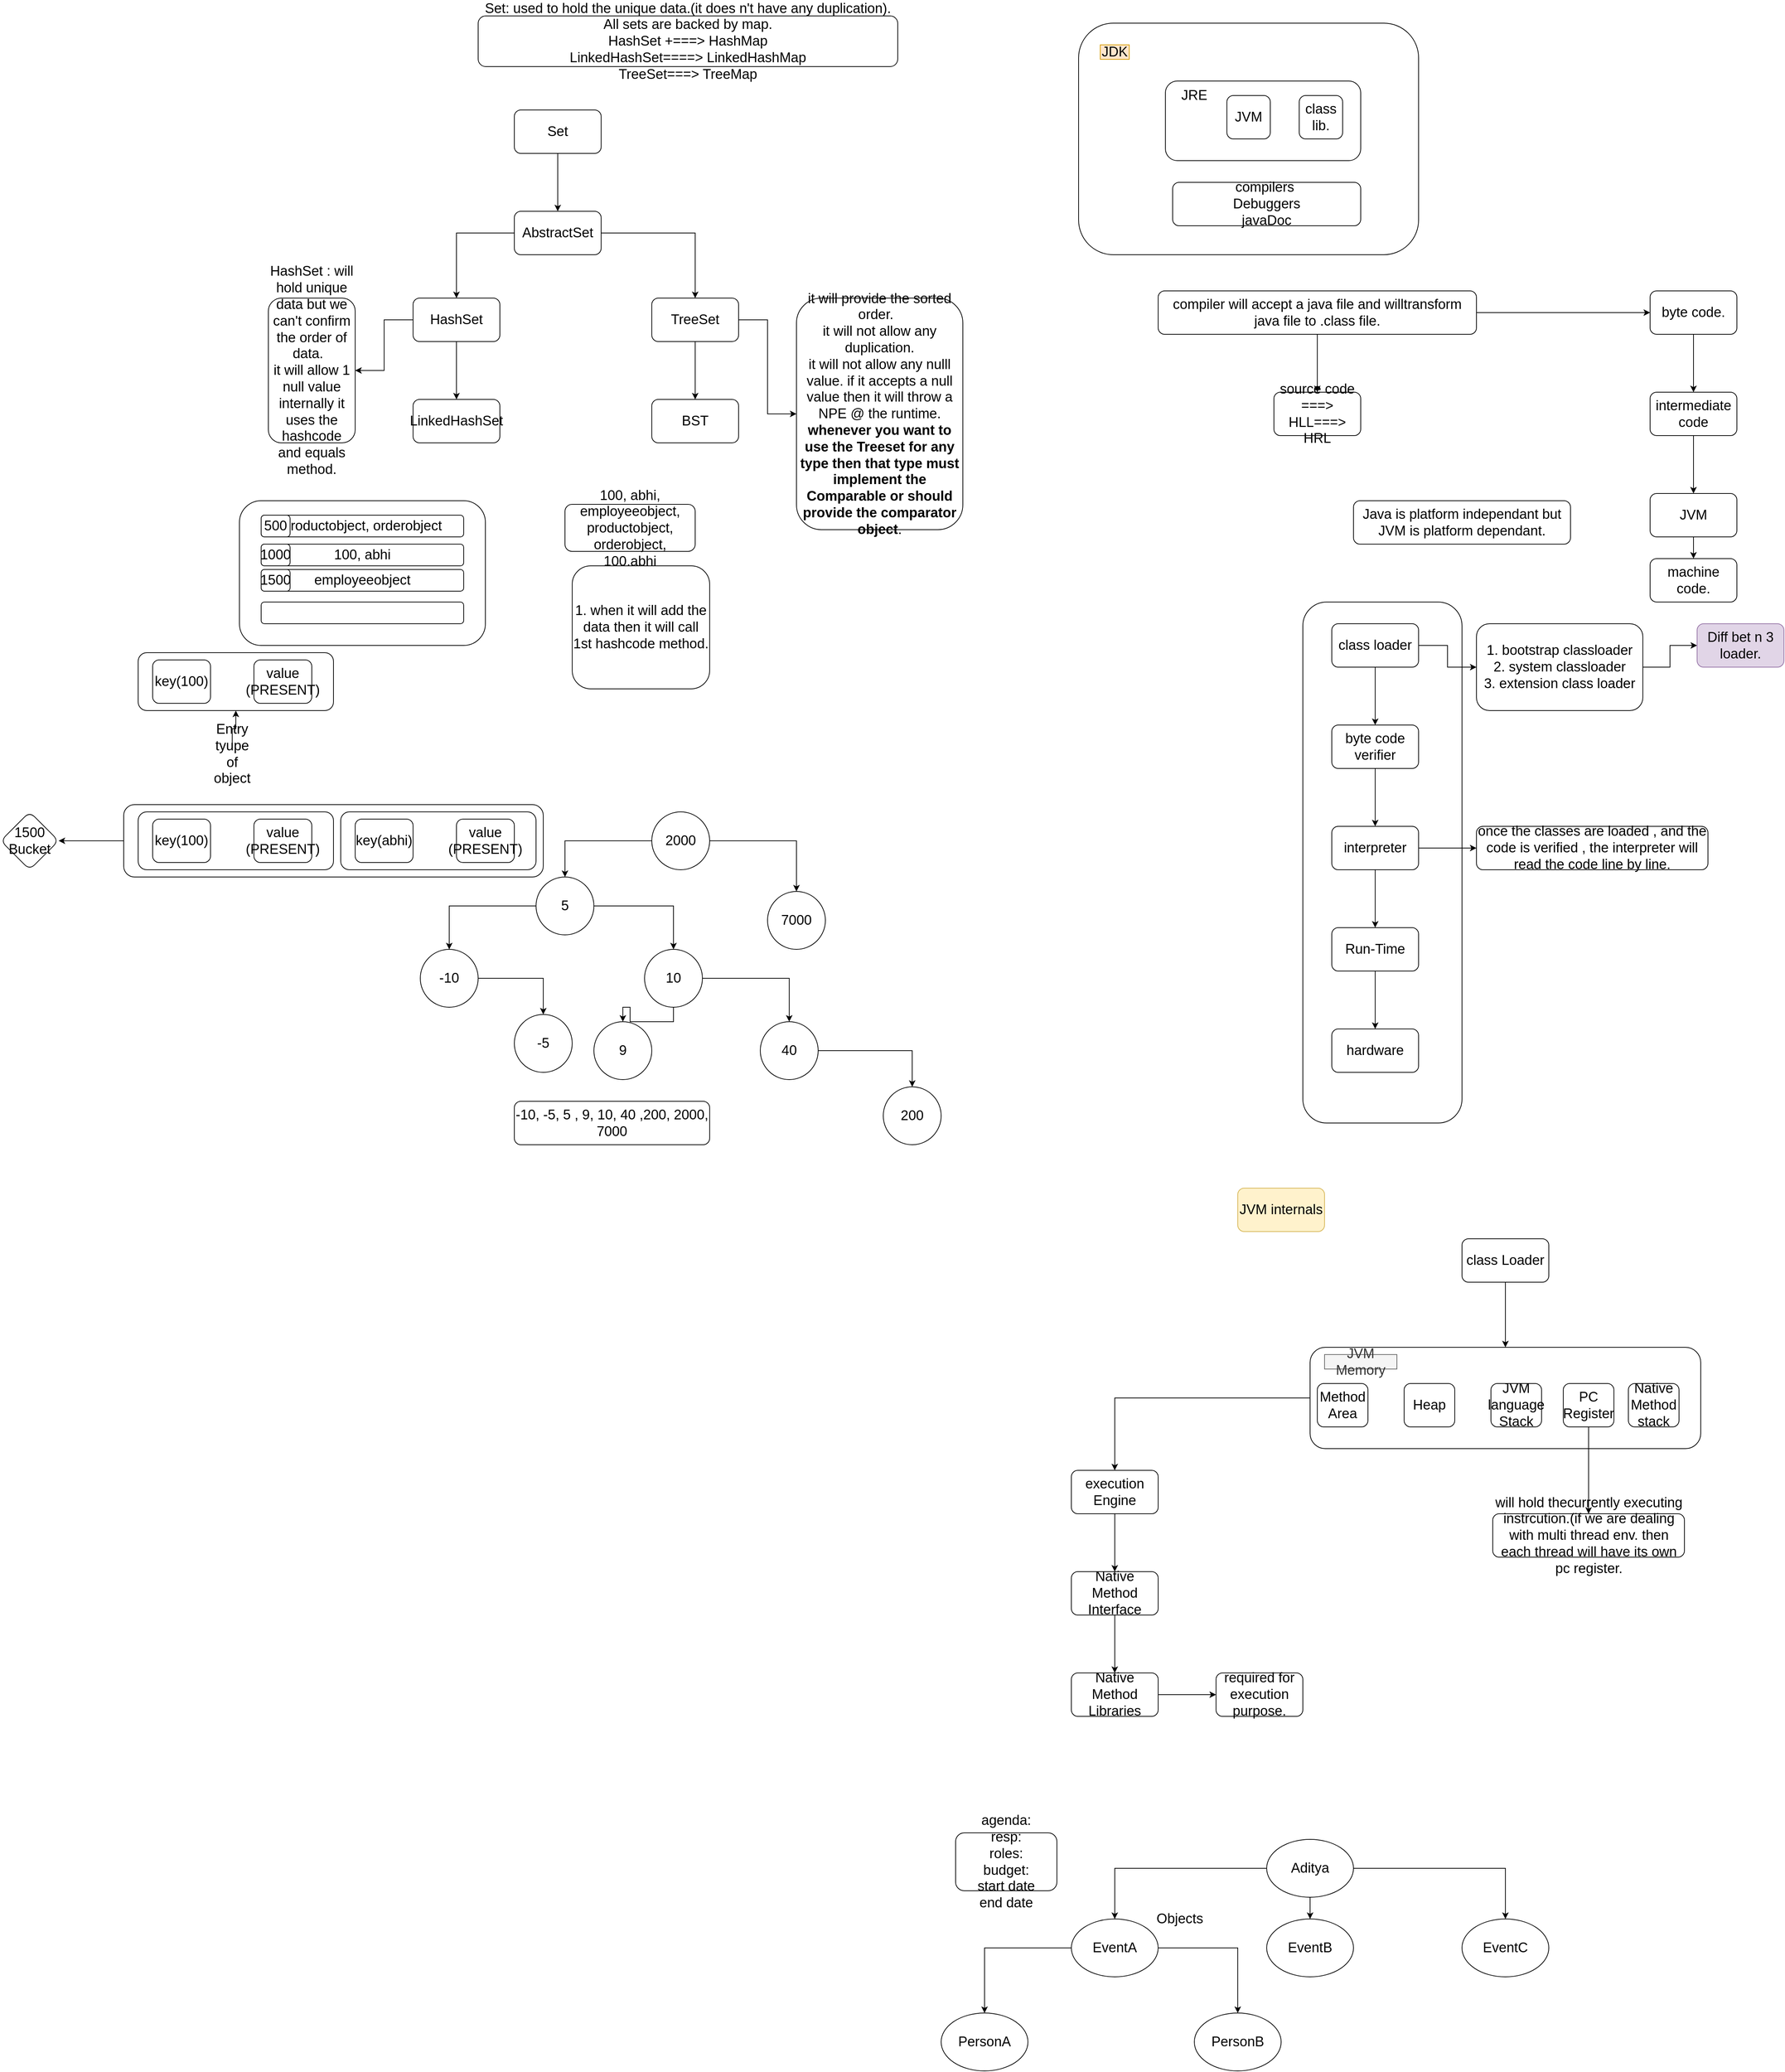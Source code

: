 <mxfile version="16.2.7" type="github" pages="14">
  <diagram id="eMWlEusDbhb0iqY11rxq" name="Page-1">
    <mxGraphModel dx="3122" dy="786" grid="1" gridSize="10" guides="1" tooltips="1" connect="1" arrows="1" fold="1" page="1" pageScale="1" pageWidth="850" pageHeight="1100" math="0" shadow="0">
      <root>
        <mxCell id="0" />
        <mxCell id="1" parent="0" />
        <mxCell id="OtryNPIOMspShNyYZk51-1" value="" style="rounded=1;whiteSpace=wrap;html=1;fontSize=19;" parent="1" vertex="1">
          <mxGeometry x="60" y="70" width="470" height="320" as="geometry" />
        </mxCell>
        <mxCell id="OtryNPIOMspShNyYZk51-2" value="JDK" style="text;html=1;strokeColor=#d79b00;fillColor=#ffe6cc;align=center;verticalAlign=middle;whiteSpace=wrap;rounded=0;fontSize=19;" parent="1" vertex="1">
          <mxGeometry x="90" y="100" width="40" height="20" as="geometry" />
        </mxCell>
        <mxCell id="OtryNPIOMspShNyYZk51-3" value="" style="rounded=1;whiteSpace=wrap;html=1;fontSize=19;" parent="1" vertex="1">
          <mxGeometry x="180" y="150" width="270" height="110" as="geometry" />
        </mxCell>
        <mxCell id="OtryNPIOMspShNyYZk51-4" value="compilers&amp;nbsp;&lt;br style=&quot;font-size: 19px;&quot;&gt;Debuggers&lt;br style=&quot;font-size: 19px;&quot;&gt;javaDoc" style="rounded=1;whiteSpace=wrap;html=1;fontSize=19;" parent="1" vertex="1">
          <mxGeometry x="190" y="290" width="260" height="60" as="geometry" />
        </mxCell>
        <mxCell id="OtryNPIOMspShNyYZk51-5" value="JRE" style="text;html=1;strokeColor=none;fillColor=none;align=center;verticalAlign=middle;whiteSpace=wrap;rounded=0;fontSize=19;" parent="1" vertex="1">
          <mxGeometry x="200" y="160" width="40" height="20" as="geometry" />
        </mxCell>
        <mxCell id="OtryNPIOMspShNyYZk51-6" value="JVM" style="rounded=1;whiteSpace=wrap;html=1;fontSize=19;" parent="1" vertex="1">
          <mxGeometry x="265" y="170" width="60" height="60" as="geometry" />
        </mxCell>
        <mxCell id="OtryNPIOMspShNyYZk51-7" value="class lib." style="rounded=1;whiteSpace=wrap;html=1;fontSize=19;" parent="1" vertex="1">
          <mxGeometry x="365" y="170" width="60" height="60" as="geometry" />
        </mxCell>
        <mxCell id="OtryNPIOMspShNyYZk51-10" value="" style="edgeStyle=orthogonalEdgeStyle;rounded=0;orthogonalLoop=1;jettySize=auto;html=1;fontSize=19;" parent="1" source="OtryNPIOMspShNyYZk51-8" target="OtryNPIOMspShNyYZk51-9" edge="1">
          <mxGeometry relative="1" as="geometry" />
        </mxCell>
        <mxCell id="OtryNPIOMspShNyYZk51-12" value="" style="edgeStyle=orthogonalEdgeStyle;rounded=0;orthogonalLoop=1;jettySize=auto;html=1;fontSize=19;" parent="1" source="OtryNPIOMspShNyYZk51-8" target="OtryNPIOMspShNyYZk51-11" edge="1">
          <mxGeometry relative="1" as="geometry" />
        </mxCell>
        <mxCell id="OtryNPIOMspShNyYZk51-8" value="compiler will accept a java file and willtransform java file to .class file." style="rounded=1;whiteSpace=wrap;html=1;fontSize=19;" parent="1" vertex="1">
          <mxGeometry x="170" y="440" width="440" height="60" as="geometry" />
        </mxCell>
        <mxCell id="OtryNPIOMspShNyYZk51-14" value="" style="edgeStyle=orthogonalEdgeStyle;rounded=0;orthogonalLoop=1;jettySize=auto;html=1;fontSize=19;" parent="1" source="OtryNPIOMspShNyYZk51-9" target="OtryNPIOMspShNyYZk51-13" edge="1">
          <mxGeometry relative="1" as="geometry" />
        </mxCell>
        <mxCell id="OtryNPIOMspShNyYZk51-9" value="byte code." style="whiteSpace=wrap;html=1;rounded=1;fontSize=19;" parent="1" vertex="1">
          <mxGeometry x="850" y="440" width="120" height="60" as="geometry" />
        </mxCell>
        <mxCell id="OtryNPIOMspShNyYZk51-11" value="source code ===&amp;gt; HLL===&amp;gt; HRL" style="whiteSpace=wrap;html=1;rounded=1;fontSize=19;" parent="1" vertex="1">
          <mxGeometry x="330" y="580" width="120" height="60" as="geometry" />
        </mxCell>
        <mxCell id="OtryNPIOMspShNyYZk51-16" value="" style="edgeStyle=orthogonalEdgeStyle;rounded=0;orthogonalLoop=1;jettySize=auto;html=1;fontSize=19;" parent="1" source="OtryNPIOMspShNyYZk51-13" target="OtryNPIOMspShNyYZk51-15" edge="1">
          <mxGeometry relative="1" as="geometry" />
        </mxCell>
        <mxCell id="OtryNPIOMspShNyYZk51-13" value="intermediate code" style="whiteSpace=wrap;html=1;rounded=1;fontSize=19;" parent="1" vertex="1">
          <mxGeometry x="850" y="580" width="120" height="60" as="geometry" />
        </mxCell>
        <mxCell id="OtryNPIOMspShNyYZk51-18" value="" style="edgeStyle=orthogonalEdgeStyle;rounded=0;orthogonalLoop=1;jettySize=auto;html=1;fontSize=19;" parent="1" source="OtryNPIOMspShNyYZk51-15" target="OtryNPIOMspShNyYZk51-17" edge="1">
          <mxGeometry relative="1" as="geometry" />
        </mxCell>
        <mxCell id="OtryNPIOMspShNyYZk51-15" value="JVM" style="whiteSpace=wrap;html=1;rounded=1;fontSize=19;" parent="1" vertex="1">
          <mxGeometry x="850" y="720" width="120" height="60" as="geometry" />
        </mxCell>
        <mxCell id="OtryNPIOMspShNyYZk51-17" value="machine code." style="whiteSpace=wrap;html=1;rounded=1;fontSize=19;" parent="1" vertex="1">
          <mxGeometry x="850" y="810" width="120" height="60" as="geometry" />
        </mxCell>
        <mxCell id="OtryNPIOMspShNyYZk51-19" value="Java is platform independant but JVM is platform dependant." style="rounded=1;whiteSpace=wrap;html=1;fontSize=19;" parent="1" vertex="1">
          <mxGeometry x="440" y="730" width="300" height="60" as="geometry" />
        </mxCell>
        <mxCell id="OtryNPIOMspShNyYZk51-20" value="" style="rounded=1;whiteSpace=wrap;html=1;fontSize=19;" parent="1" vertex="1">
          <mxGeometry x="370" y="870" width="220" height="720" as="geometry" />
        </mxCell>
        <mxCell id="OtryNPIOMspShNyYZk51-23" value="" style="edgeStyle=orthogonalEdgeStyle;rounded=0;orthogonalLoop=1;jettySize=auto;html=1;fontSize=19;" parent="1" source="OtryNPIOMspShNyYZk51-21" target="OtryNPIOMspShNyYZk51-22" edge="1">
          <mxGeometry relative="1" as="geometry" />
        </mxCell>
        <mxCell id="OtryNPIOMspShNyYZk51-31" value="" style="edgeStyle=orthogonalEdgeStyle;rounded=0;orthogonalLoop=1;jettySize=auto;html=1;fontSize=19;" parent="1" source="OtryNPIOMspShNyYZk51-21" target="OtryNPIOMspShNyYZk51-30" edge="1">
          <mxGeometry relative="1" as="geometry" />
        </mxCell>
        <mxCell id="OtryNPIOMspShNyYZk51-21" value="class loader" style="rounded=1;whiteSpace=wrap;html=1;fontSize=19;" parent="1" vertex="1">
          <mxGeometry x="410" y="900" width="120" height="60" as="geometry" />
        </mxCell>
        <mxCell id="OtryNPIOMspShNyYZk51-25" value="" style="edgeStyle=orthogonalEdgeStyle;rounded=0;orthogonalLoop=1;jettySize=auto;html=1;fontSize=19;" parent="1" source="OtryNPIOMspShNyYZk51-22" target="OtryNPIOMspShNyYZk51-24" edge="1">
          <mxGeometry relative="1" as="geometry" />
        </mxCell>
        <mxCell id="OtryNPIOMspShNyYZk51-22" value="byte code verifier" style="rounded=1;whiteSpace=wrap;html=1;fontSize=19;" parent="1" vertex="1">
          <mxGeometry x="410" y="1040" width="120" height="60" as="geometry" />
        </mxCell>
        <mxCell id="OtryNPIOMspShNyYZk51-27" value="" style="edgeStyle=orthogonalEdgeStyle;rounded=0;orthogonalLoop=1;jettySize=auto;html=1;fontSize=19;" parent="1" source="OtryNPIOMspShNyYZk51-24" target="OtryNPIOMspShNyYZk51-26" edge="1">
          <mxGeometry relative="1" as="geometry" />
        </mxCell>
        <mxCell id="OtryNPIOMspShNyYZk51-35" value="" style="edgeStyle=orthogonalEdgeStyle;rounded=0;orthogonalLoop=1;jettySize=auto;html=1;fontSize=19;" parent="1" source="OtryNPIOMspShNyYZk51-24" target="OtryNPIOMspShNyYZk51-34" edge="1">
          <mxGeometry relative="1" as="geometry" />
        </mxCell>
        <mxCell id="OtryNPIOMspShNyYZk51-24" value="interpreter" style="rounded=1;whiteSpace=wrap;html=1;fontSize=19;" parent="1" vertex="1">
          <mxGeometry x="410" y="1180" width="120" height="60" as="geometry" />
        </mxCell>
        <mxCell id="OtryNPIOMspShNyYZk51-29" value="" style="edgeStyle=orthogonalEdgeStyle;rounded=0;orthogonalLoop=1;jettySize=auto;html=1;fontSize=19;" parent="1" source="OtryNPIOMspShNyYZk51-26" target="OtryNPIOMspShNyYZk51-28" edge="1">
          <mxGeometry relative="1" as="geometry" />
        </mxCell>
        <mxCell id="OtryNPIOMspShNyYZk51-26" value="Run-Time" style="rounded=1;whiteSpace=wrap;html=1;fontSize=19;" parent="1" vertex="1">
          <mxGeometry x="410" y="1320" width="120" height="60" as="geometry" />
        </mxCell>
        <mxCell id="OtryNPIOMspShNyYZk51-28" value="hardware" style="rounded=1;whiteSpace=wrap;html=1;fontSize=19;" parent="1" vertex="1">
          <mxGeometry x="410" y="1460" width="120" height="60" as="geometry" />
        </mxCell>
        <mxCell id="OtryNPIOMspShNyYZk51-33" value="" style="edgeStyle=orthogonalEdgeStyle;rounded=0;orthogonalLoop=1;jettySize=auto;html=1;fontSize=19;" parent="1" source="OtryNPIOMspShNyYZk51-30" target="OtryNPIOMspShNyYZk51-32" edge="1">
          <mxGeometry relative="1" as="geometry" />
        </mxCell>
        <mxCell id="OtryNPIOMspShNyYZk51-30" value="1. bootstrap classloader&lt;br style=&quot;font-size: 19px;&quot;&gt;2. system classloader&lt;br style=&quot;font-size: 19px;&quot;&gt;3. extension class loader" style="whiteSpace=wrap;html=1;rounded=1;fontSize=19;" parent="1" vertex="1">
          <mxGeometry x="610" y="900" width="230" height="120" as="geometry" />
        </mxCell>
        <mxCell id="OtryNPIOMspShNyYZk51-32" value="Diff bet n 3 loader." style="whiteSpace=wrap;html=1;rounded=1;fillColor=#e1d5e7;strokeColor=#9673a6;fontSize=19;" parent="1" vertex="1">
          <mxGeometry x="915" y="900" width="120" height="60" as="geometry" />
        </mxCell>
        <mxCell id="OtryNPIOMspShNyYZk51-34" value="once the classes are loaded , and the code is verified , the interpreter will read the code line by line." style="whiteSpace=wrap;html=1;rounded=1;fontSize=19;" parent="1" vertex="1">
          <mxGeometry x="610" y="1180" width="320" height="60" as="geometry" />
        </mxCell>
        <mxCell id="OtryNPIOMspShNyYZk51-36" value="JVM internals" style="rounded=1;whiteSpace=wrap;html=1;fillColor=#fff2cc;strokeColor=#d6b656;fontSize=19;" parent="1" vertex="1">
          <mxGeometry x="280" y="1680" width="120" height="60" as="geometry" />
        </mxCell>
        <mxCell id="OtryNPIOMspShNyYZk51-39" value="" style="edgeStyle=orthogonalEdgeStyle;rounded=0;orthogonalLoop=1;jettySize=auto;html=1;fontSize=19;" parent="1" source="OtryNPIOMspShNyYZk51-37" target="OtryNPIOMspShNyYZk51-38" edge="1">
          <mxGeometry relative="1" as="geometry" />
        </mxCell>
        <mxCell id="OtryNPIOMspShNyYZk51-37" value="class Loader" style="rounded=1;whiteSpace=wrap;html=1;fontSize=19;" parent="1" vertex="1">
          <mxGeometry x="590" y="1750" width="120" height="60" as="geometry" />
        </mxCell>
        <mxCell id="OtryNPIOMspShNyYZk51-50" value="" style="edgeStyle=orthogonalEdgeStyle;rounded=0;orthogonalLoop=1;jettySize=auto;html=1;fontSize=19;" parent="1" source="OtryNPIOMspShNyYZk51-38" target="OtryNPIOMspShNyYZk51-49" edge="1">
          <mxGeometry relative="1" as="geometry" />
        </mxCell>
        <mxCell id="OtryNPIOMspShNyYZk51-38" value="" style="whiteSpace=wrap;html=1;rounded=1;fontSize=19;" parent="1" vertex="1">
          <mxGeometry x="380" y="1900" width="540" height="140" as="geometry" />
        </mxCell>
        <mxCell id="OtryNPIOMspShNyYZk51-40" value="JVM Memory" style="text;html=1;strokeColor=#666666;fillColor=#f5f5f5;align=center;verticalAlign=middle;whiteSpace=wrap;rounded=0;fontColor=#333333;fontSize=19;" parent="1" vertex="1">
          <mxGeometry x="400" y="1910" width="100" height="20" as="geometry" />
        </mxCell>
        <mxCell id="OtryNPIOMspShNyYZk51-41" value="Method Area" style="rounded=1;whiteSpace=wrap;html=1;fontSize=19;" parent="1" vertex="1">
          <mxGeometry x="390" y="1950" width="70" height="60" as="geometry" />
        </mxCell>
        <mxCell id="OtryNPIOMspShNyYZk51-42" value="Heap" style="rounded=1;whiteSpace=wrap;html=1;fontSize=19;" parent="1" vertex="1">
          <mxGeometry x="510" y="1950" width="70" height="60" as="geometry" />
        </mxCell>
        <mxCell id="OtryNPIOMspShNyYZk51-43" value="JVM language Stack" style="rounded=1;whiteSpace=wrap;html=1;fontSize=19;" parent="1" vertex="1">
          <mxGeometry x="630" y="1950" width="70" height="60" as="geometry" />
        </mxCell>
        <mxCell id="OtryNPIOMspShNyYZk51-47" value="" style="edgeStyle=orthogonalEdgeStyle;rounded=0;orthogonalLoop=1;jettySize=auto;html=1;fontSize=19;" parent="1" source="OtryNPIOMspShNyYZk51-44" target="OtryNPIOMspShNyYZk51-46" edge="1">
          <mxGeometry relative="1" as="geometry" />
        </mxCell>
        <mxCell id="OtryNPIOMspShNyYZk51-44" value="PC Register" style="rounded=1;whiteSpace=wrap;html=1;fontSize=19;" parent="1" vertex="1">
          <mxGeometry x="730" y="1950" width="70" height="60" as="geometry" />
        </mxCell>
        <mxCell id="OtryNPIOMspShNyYZk51-45" value="Native Method stack" style="rounded=1;whiteSpace=wrap;html=1;fontSize=19;" parent="1" vertex="1">
          <mxGeometry x="820" y="1950" width="70" height="60" as="geometry" />
        </mxCell>
        <mxCell id="OtryNPIOMspShNyYZk51-46" value="will hold thecurrently executing instrcution.(if we are dealing with multi thread env. then each thread will have its own pc register." style="whiteSpace=wrap;html=1;rounded=1;fontSize=19;" parent="1" vertex="1">
          <mxGeometry x="632.5" y="2130" width="265" height="60" as="geometry" />
        </mxCell>
        <mxCell id="OtryNPIOMspShNyYZk51-52" value="" style="edgeStyle=orthogonalEdgeStyle;rounded=0;orthogonalLoop=1;jettySize=auto;html=1;fontSize=19;" parent="1" source="OtryNPIOMspShNyYZk51-49" target="OtryNPIOMspShNyYZk51-51" edge="1">
          <mxGeometry relative="1" as="geometry" />
        </mxCell>
        <mxCell id="OtryNPIOMspShNyYZk51-49" value="execution Engine" style="whiteSpace=wrap;html=1;rounded=1;fontSize=19;" parent="1" vertex="1">
          <mxGeometry x="50" y="2070" width="120" height="60" as="geometry" />
        </mxCell>
        <mxCell id="OtryNPIOMspShNyYZk51-54" value="" style="edgeStyle=orthogonalEdgeStyle;rounded=0;orthogonalLoop=1;jettySize=auto;html=1;fontSize=19;" parent="1" source="OtryNPIOMspShNyYZk51-51" target="OtryNPIOMspShNyYZk51-53" edge="1">
          <mxGeometry relative="1" as="geometry" />
        </mxCell>
        <mxCell id="OtryNPIOMspShNyYZk51-51" value="Native Method Interface" style="whiteSpace=wrap;html=1;rounded=1;fontSize=19;" parent="1" vertex="1">
          <mxGeometry x="50" y="2210" width="120" height="60" as="geometry" />
        </mxCell>
        <mxCell id="OtryNPIOMspShNyYZk51-56" value="" style="edgeStyle=orthogonalEdgeStyle;rounded=0;orthogonalLoop=1;jettySize=auto;html=1;fontSize=19;" parent="1" source="OtryNPIOMspShNyYZk51-53" target="OtryNPIOMspShNyYZk51-55" edge="1">
          <mxGeometry relative="1" as="geometry" />
        </mxCell>
        <mxCell id="OtryNPIOMspShNyYZk51-53" value="Native Method Libraries" style="whiteSpace=wrap;html=1;rounded=1;fontSize=19;" parent="1" vertex="1">
          <mxGeometry x="50" y="2350" width="120" height="60" as="geometry" />
        </mxCell>
        <mxCell id="OtryNPIOMspShNyYZk51-55" value="required for execution purpose." style="whiteSpace=wrap;html=1;rounded=1;fontSize=19;" parent="1" vertex="1">
          <mxGeometry x="250" y="2350" width="120" height="60" as="geometry" />
        </mxCell>
        <mxCell id="OtryNPIOMspShNyYZk51-59" value="" style="edgeStyle=orthogonalEdgeStyle;rounded=0;orthogonalLoop=1;jettySize=auto;html=1;fontSize=19;" parent="1" source="OtryNPIOMspShNyYZk51-57" target="OtryNPIOMspShNyYZk51-58" edge="1">
          <mxGeometry relative="1" as="geometry" />
        </mxCell>
        <mxCell id="OtryNPIOMspShNyYZk51-61" value="" style="edgeStyle=orthogonalEdgeStyle;rounded=0;orthogonalLoop=1;jettySize=auto;html=1;fontSize=19;" parent="1" source="OtryNPIOMspShNyYZk51-57" target="OtryNPIOMspShNyYZk51-60" edge="1">
          <mxGeometry relative="1" as="geometry" />
        </mxCell>
        <mxCell id="OtryNPIOMspShNyYZk51-63" value="" style="edgeStyle=orthogonalEdgeStyle;rounded=0;orthogonalLoop=1;jettySize=auto;html=1;fontSize=19;" parent="1" source="OtryNPIOMspShNyYZk51-57" target="OtryNPIOMspShNyYZk51-62" edge="1">
          <mxGeometry relative="1" as="geometry" />
        </mxCell>
        <mxCell id="OtryNPIOMspShNyYZk51-57" value="Aditya" style="ellipse;whiteSpace=wrap;html=1;fontSize=19;" parent="1" vertex="1">
          <mxGeometry x="320" y="2580" width="120" height="80" as="geometry" />
        </mxCell>
        <mxCell id="OtryNPIOMspShNyYZk51-65" value="" style="edgeStyle=orthogonalEdgeStyle;rounded=0;orthogonalLoop=1;jettySize=auto;html=1;fontSize=19;" parent="1" source="OtryNPIOMspShNyYZk51-58" target="OtryNPIOMspShNyYZk51-64" edge="1">
          <mxGeometry relative="1" as="geometry" />
        </mxCell>
        <mxCell id="OtryNPIOMspShNyYZk51-67" value="" style="edgeStyle=orthogonalEdgeStyle;rounded=0;orthogonalLoop=1;jettySize=auto;html=1;fontSize=19;" parent="1" source="OtryNPIOMspShNyYZk51-58" target="OtryNPIOMspShNyYZk51-66" edge="1">
          <mxGeometry relative="1" as="geometry" />
        </mxCell>
        <mxCell id="OtryNPIOMspShNyYZk51-58" value="EventA" style="ellipse;whiteSpace=wrap;html=1;fontSize=19;" parent="1" vertex="1">
          <mxGeometry x="50" y="2690" width="120" height="80" as="geometry" />
        </mxCell>
        <mxCell id="OtryNPIOMspShNyYZk51-60" value="EventB" style="ellipse;whiteSpace=wrap;html=1;fontSize=19;" parent="1" vertex="1">
          <mxGeometry x="320" y="2690" width="120" height="80" as="geometry" />
        </mxCell>
        <mxCell id="OtryNPIOMspShNyYZk51-62" value="EventC" style="ellipse;whiteSpace=wrap;html=1;fontSize=19;" parent="1" vertex="1">
          <mxGeometry x="590" y="2690" width="120" height="80" as="geometry" />
        </mxCell>
        <mxCell id="OtryNPIOMspShNyYZk51-64" value="PersonA" style="ellipse;whiteSpace=wrap;html=1;fontSize=19;" parent="1" vertex="1">
          <mxGeometry x="-130" y="2820" width="120" height="80" as="geometry" />
        </mxCell>
        <mxCell id="OtryNPIOMspShNyYZk51-66" value="PersonB" style="ellipse;whiteSpace=wrap;html=1;fontSize=19;" parent="1" vertex="1">
          <mxGeometry x="220" y="2820" width="120" height="80" as="geometry" />
        </mxCell>
        <mxCell id="OtryNPIOMspShNyYZk51-68" value="Objects" style="text;html=1;strokeColor=none;fillColor=none;align=center;verticalAlign=middle;whiteSpace=wrap;rounded=0;fontSize=19;" parent="1" vertex="1">
          <mxGeometry x="180" y="2680" width="40" height="20" as="geometry" />
        </mxCell>
        <mxCell id="OtryNPIOMspShNyYZk51-70" value="agenda:&lt;br style=&quot;font-size: 19px;&quot;&gt;resp:&lt;br style=&quot;font-size: 19px;&quot;&gt;roles:&lt;br style=&quot;font-size: 19px;&quot;&gt;budget:&lt;br style=&quot;font-size: 19px;&quot;&gt;start date&lt;br style=&quot;font-size: 19px;&quot;&gt;end date" style="rounded=1;whiteSpace=wrap;html=1;fontSize=19;" parent="1" vertex="1">
          <mxGeometry x="-110" y="2571" width="140" height="80" as="geometry" />
        </mxCell>
        <mxCell id="FoAePB0Hq-VvCL3aFYDp-1" value="Set: used to hold the unique data.(it does n&#39;t have any duplication).&lt;br style=&quot;font-size: 19px;&quot;&gt;All sets are backed by map.&lt;br style=&quot;font-size: 19px;&quot;&gt;HashSet +===&amp;gt; HashMap&lt;br style=&quot;font-size: 19px;&quot;&gt;LinkedHashSet====&amp;gt; LinkedHashMap&lt;br style=&quot;font-size: 19px;&quot;&gt;TreeSet===&amp;gt; TreeMap" style="rounded=1;whiteSpace=wrap;html=1;fontSize=19;" parent="1" vertex="1">
          <mxGeometry x="-770" y="60" width="580" height="70" as="geometry" />
        </mxCell>
        <mxCell id="FoAePB0Hq-VvCL3aFYDp-4" value="" style="edgeStyle=orthogonalEdgeStyle;rounded=0;orthogonalLoop=1;jettySize=auto;html=1;fontSize=19;" parent="1" source="FoAePB0Hq-VvCL3aFYDp-2" target="FoAePB0Hq-VvCL3aFYDp-3" edge="1">
          <mxGeometry relative="1" as="geometry" />
        </mxCell>
        <mxCell id="FoAePB0Hq-VvCL3aFYDp-2" value="Set" style="rounded=1;whiteSpace=wrap;html=1;fontSize=19;" parent="1" vertex="1">
          <mxGeometry x="-720" y="190" width="120" height="60" as="geometry" />
        </mxCell>
        <mxCell id="FoAePB0Hq-VvCL3aFYDp-6" value="" style="edgeStyle=orthogonalEdgeStyle;rounded=0;orthogonalLoop=1;jettySize=auto;html=1;fontSize=19;" parent="1" source="FoAePB0Hq-VvCL3aFYDp-3" target="FoAePB0Hq-VvCL3aFYDp-5" edge="1">
          <mxGeometry relative="1" as="geometry" />
        </mxCell>
        <mxCell id="FoAePB0Hq-VvCL3aFYDp-8" value="" style="edgeStyle=orthogonalEdgeStyle;rounded=0;orthogonalLoop=1;jettySize=auto;html=1;fontSize=19;" parent="1" source="FoAePB0Hq-VvCL3aFYDp-3" target="FoAePB0Hq-VvCL3aFYDp-7" edge="1">
          <mxGeometry relative="1" as="geometry" />
        </mxCell>
        <mxCell id="FoAePB0Hq-VvCL3aFYDp-3" value="AbstractSet" style="rounded=1;whiteSpace=wrap;html=1;fontSize=19;" parent="1" vertex="1">
          <mxGeometry x="-720" y="330" width="120" height="60" as="geometry" />
        </mxCell>
        <mxCell id="FoAePB0Hq-VvCL3aFYDp-10" value="" style="edgeStyle=orthogonalEdgeStyle;rounded=0;orthogonalLoop=1;jettySize=auto;html=1;fontSize=19;" parent="1" source="FoAePB0Hq-VvCL3aFYDp-5" target="FoAePB0Hq-VvCL3aFYDp-9" edge="1">
          <mxGeometry relative="1" as="geometry" />
        </mxCell>
        <mxCell id="FoAePB0Hq-VvCL3aFYDp-12" value="" style="edgeStyle=orthogonalEdgeStyle;rounded=0;orthogonalLoop=1;jettySize=auto;html=1;fontSize=19;" parent="1" source="FoAePB0Hq-VvCL3aFYDp-5" target="FoAePB0Hq-VvCL3aFYDp-11" edge="1">
          <mxGeometry relative="1" as="geometry" />
        </mxCell>
        <mxCell id="FoAePB0Hq-VvCL3aFYDp-5" value="HashSet" style="rounded=1;whiteSpace=wrap;html=1;fontSize=19;" parent="1" vertex="1">
          <mxGeometry x="-860" y="450" width="120" height="60" as="geometry" />
        </mxCell>
        <mxCell id="Ii9LqFwyC7IqdiGe_LOH-2" value="" style="edgeStyle=orthogonalEdgeStyle;rounded=0;orthogonalLoop=1;jettySize=auto;html=1;fontSize=19;" parent="1" source="FoAePB0Hq-VvCL3aFYDp-7" target="Ii9LqFwyC7IqdiGe_LOH-1" edge="1">
          <mxGeometry relative="1" as="geometry" />
        </mxCell>
        <mxCell id="Ii9LqFwyC7IqdiGe_LOH-4" value="" style="edgeStyle=orthogonalEdgeStyle;rounded=0;orthogonalLoop=1;jettySize=auto;html=1;fontSize=19;" parent="1" source="FoAePB0Hq-VvCL3aFYDp-7" target="Ii9LqFwyC7IqdiGe_LOH-3" edge="1">
          <mxGeometry relative="1" as="geometry" />
        </mxCell>
        <mxCell id="FoAePB0Hq-VvCL3aFYDp-7" value="TreeSet" style="whiteSpace=wrap;html=1;rounded=1;fontSize=19;" parent="1" vertex="1">
          <mxGeometry x="-530" y="450" width="120" height="60" as="geometry" />
        </mxCell>
        <mxCell id="FoAePB0Hq-VvCL3aFYDp-9" value="LinkedHashSet" style="whiteSpace=wrap;html=1;rounded=1;fontSize=19;" parent="1" vertex="1">
          <mxGeometry x="-860" y="590" width="120" height="60" as="geometry" />
        </mxCell>
        <mxCell id="FoAePB0Hq-VvCL3aFYDp-11" value="HashSet : will hold unique data but we can&#39;t confirm the order of data.&amp;nbsp;&amp;nbsp;&lt;br style=&quot;font-size: 19px;&quot;&gt;it will allow 1 null value&lt;br style=&quot;font-size: 19px;&quot;&gt;internally it uses the hashcode and equals method." style="whiteSpace=wrap;html=1;rounded=1;fontSize=19;" parent="1" vertex="1">
          <mxGeometry x="-1060" y="450" width="120" height="200" as="geometry" />
        </mxCell>
        <mxCell id="FoAePB0Hq-VvCL3aFYDp-13" value="" style="rounded=1;whiteSpace=wrap;html=1;fontSize=19;" parent="1" vertex="1">
          <mxGeometry x="-1100" y="730" width="340" height="200" as="geometry" />
        </mxCell>
        <mxCell id="FoAePB0Hq-VvCL3aFYDp-14" value="productobject, orderobject" style="rounded=1;whiteSpace=wrap;html=1;fontSize=19;" parent="1" vertex="1">
          <mxGeometry x="-1070" y="750" width="280" height="30" as="geometry" />
        </mxCell>
        <mxCell id="FoAePB0Hq-VvCL3aFYDp-15" value="100, abhi" style="rounded=1;whiteSpace=wrap;html=1;fontSize=19;" parent="1" vertex="1">
          <mxGeometry x="-1070" y="790" width="280" height="30" as="geometry" />
        </mxCell>
        <mxCell id="FoAePB0Hq-VvCL3aFYDp-16" value="employeeobject" style="rounded=1;whiteSpace=wrap;html=1;fontSize=19;" parent="1" vertex="1">
          <mxGeometry x="-1070" y="825" width="280" height="30" as="geometry" />
        </mxCell>
        <mxCell id="FoAePB0Hq-VvCL3aFYDp-17" value="" style="rounded=1;whiteSpace=wrap;html=1;fontSize=19;" parent="1" vertex="1">
          <mxGeometry x="-1070" y="870" width="280" height="30" as="geometry" />
        </mxCell>
        <mxCell id="FoAePB0Hq-VvCL3aFYDp-18" value="100, abhi, employeeobject, productobject, orderobject, 100,abhi" style="rounded=1;whiteSpace=wrap;html=1;fontSize=19;" parent="1" vertex="1">
          <mxGeometry x="-650" y="735" width="180" height="65" as="geometry" />
        </mxCell>
        <mxCell id="FoAePB0Hq-VvCL3aFYDp-19" value="1. when it will add the data then it will call 1st hashcode method." style="rounded=1;whiteSpace=wrap;html=1;fontSize=19;" parent="1" vertex="1">
          <mxGeometry x="-640" y="820" width="190" height="170" as="geometry" />
        </mxCell>
        <mxCell id="FoAePB0Hq-VvCL3aFYDp-20" value="1000" style="rounded=1;whiteSpace=wrap;html=1;fontSize=19;" parent="1" vertex="1">
          <mxGeometry x="-1070" y="790" width="40" height="30" as="geometry" />
        </mxCell>
        <mxCell id="FoAePB0Hq-VvCL3aFYDp-22" value="1500" style="rounded=1;whiteSpace=wrap;html=1;fontSize=19;" parent="1" vertex="1">
          <mxGeometry x="-1070" y="825" width="40" height="30" as="geometry" />
        </mxCell>
        <mxCell id="FoAePB0Hq-VvCL3aFYDp-23" value="500" style="rounded=1;whiteSpace=wrap;html=1;fontSize=19;" parent="1" vertex="1">
          <mxGeometry x="-1070" y="750" width="40" height="30" as="geometry" />
        </mxCell>
        <mxCell id="Ii9LqFwyC7IqdiGe_LOH-1" value="it will provide the sorted order.&amp;nbsp;&amp;nbsp;&lt;br style=&quot;font-size: 19px;&quot;&gt;it will not allow any duplication.&lt;br style=&quot;font-size: 19px;&quot;&gt;it will not allow any nulll value. if it accepts a null value then it will throw a NPE @ the runtime.&lt;br style=&quot;font-size: 19px;&quot;&gt;&lt;b style=&quot;font-size: 19px;&quot;&gt;whenever you want to use the Treeset for any type then that type must implement the Comparable or should provide the comparator object&lt;/b&gt;." style="whiteSpace=wrap;html=1;rounded=1;fontSize=19;" parent="1" vertex="1">
          <mxGeometry x="-330" y="450" width="230" height="320" as="geometry" />
        </mxCell>
        <mxCell id="Ii9LqFwyC7IqdiGe_LOH-3" value="BST" style="whiteSpace=wrap;html=1;rounded=1;fontSize=19;" parent="1" vertex="1">
          <mxGeometry x="-530" y="590" width="120" height="60" as="geometry" />
        </mxCell>
        <mxCell id="Ii9LqFwyC7IqdiGe_LOH-7" value="" style="edgeStyle=orthogonalEdgeStyle;rounded=0;orthogonalLoop=1;jettySize=auto;html=1;fontSize=19;" parent="1" source="Ii9LqFwyC7IqdiGe_LOH-5" target="Ii9LqFwyC7IqdiGe_LOH-6" edge="1">
          <mxGeometry relative="1" as="geometry" />
        </mxCell>
        <mxCell id="Ii9LqFwyC7IqdiGe_LOH-21" value="" style="edgeStyle=orthogonalEdgeStyle;rounded=0;orthogonalLoop=1;jettySize=auto;html=1;fontSize=19;" parent="1" source="Ii9LqFwyC7IqdiGe_LOH-5" target="Ii9LqFwyC7IqdiGe_LOH-20" edge="1">
          <mxGeometry relative="1" as="geometry" />
        </mxCell>
        <mxCell id="Ii9LqFwyC7IqdiGe_LOH-5" value="2000" style="ellipse;whiteSpace=wrap;html=1;aspect=fixed;fontSize=19;" parent="1" vertex="1">
          <mxGeometry x="-530" y="1160" width="80" height="80" as="geometry" />
        </mxCell>
        <mxCell id="Ii9LqFwyC7IqdiGe_LOH-9" value="" style="edgeStyle=orthogonalEdgeStyle;rounded=0;orthogonalLoop=1;jettySize=auto;html=1;fontSize=19;" parent="1" source="Ii9LqFwyC7IqdiGe_LOH-6" target="Ii9LqFwyC7IqdiGe_LOH-8" edge="1">
          <mxGeometry relative="1" as="geometry" />
        </mxCell>
        <mxCell id="Ii9LqFwyC7IqdiGe_LOH-11" value="" style="edgeStyle=orthogonalEdgeStyle;rounded=0;orthogonalLoop=1;jettySize=auto;html=1;fontSize=19;" parent="1" source="Ii9LqFwyC7IqdiGe_LOH-6" target="Ii9LqFwyC7IqdiGe_LOH-10" edge="1">
          <mxGeometry relative="1" as="geometry" />
        </mxCell>
        <mxCell id="Ii9LqFwyC7IqdiGe_LOH-6" value="5" style="ellipse;whiteSpace=wrap;html=1;aspect=fixed;fontSize=19;" parent="1" vertex="1">
          <mxGeometry x="-690" y="1250" width="80" height="80" as="geometry" />
        </mxCell>
        <mxCell id="Ii9LqFwyC7IqdiGe_LOH-17" value="" style="edgeStyle=orthogonalEdgeStyle;rounded=0;orthogonalLoop=1;jettySize=auto;html=1;fontSize=19;" parent="1" source="Ii9LqFwyC7IqdiGe_LOH-8" target="Ii9LqFwyC7IqdiGe_LOH-16" edge="1">
          <mxGeometry relative="1" as="geometry" />
        </mxCell>
        <mxCell id="Ii9LqFwyC7IqdiGe_LOH-8" value="-10" style="ellipse;whiteSpace=wrap;html=1;aspect=fixed;fontSize=19;" parent="1" vertex="1">
          <mxGeometry x="-850" y="1350" width="80" height="80" as="geometry" />
        </mxCell>
        <mxCell id="Ii9LqFwyC7IqdiGe_LOH-13" value="" style="edgeStyle=orthogonalEdgeStyle;rounded=0;orthogonalLoop=1;jettySize=auto;html=1;fontSize=19;" parent="1" source="Ii9LqFwyC7IqdiGe_LOH-10" target="Ii9LqFwyC7IqdiGe_LOH-12" edge="1">
          <mxGeometry relative="1" as="geometry" />
        </mxCell>
        <mxCell id="Ii9LqFwyC7IqdiGe_LOH-19" value="" style="edgeStyle=orthogonalEdgeStyle;rounded=0;orthogonalLoop=1;jettySize=auto;html=1;fontSize=19;" parent="1" source="Ii9LqFwyC7IqdiGe_LOH-10" target="Ii9LqFwyC7IqdiGe_LOH-18" edge="1">
          <mxGeometry relative="1" as="geometry" />
        </mxCell>
        <mxCell id="Ii9LqFwyC7IqdiGe_LOH-10" value="10" style="ellipse;whiteSpace=wrap;html=1;aspect=fixed;fontSize=19;" parent="1" vertex="1">
          <mxGeometry x="-540" y="1350" width="80" height="80" as="geometry" />
        </mxCell>
        <mxCell id="Ii9LqFwyC7IqdiGe_LOH-15" value="" style="edgeStyle=orthogonalEdgeStyle;rounded=0;orthogonalLoop=1;jettySize=auto;html=1;fontSize=19;" parent="1" source="Ii9LqFwyC7IqdiGe_LOH-12" target="Ii9LqFwyC7IqdiGe_LOH-14" edge="1">
          <mxGeometry relative="1" as="geometry" />
        </mxCell>
        <mxCell id="Ii9LqFwyC7IqdiGe_LOH-12" value="40" style="ellipse;whiteSpace=wrap;html=1;aspect=fixed;fontSize=19;" parent="1" vertex="1">
          <mxGeometry x="-380" y="1450" width="80" height="80" as="geometry" />
        </mxCell>
        <mxCell id="Ii9LqFwyC7IqdiGe_LOH-14" value="200" style="ellipse;whiteSpace=wrap;html=1;aspect=fixed;fontSize=19;" parent="1" vertex="1">
          <mxGeometry x="-210" y="1540" width="80" height="80" as="geometry" />
        </mxCell>
        <mxCell id="Ii9LqFwyC7IqdiGe_LOH-16" value="-5" style="ellipse;whiteSpace=wrap;html=1;aspect=fixed;fontSize=19;" parent="1" vertex="1">
          <mxGeometry x="-720" y="1440" width="80" height="80" as="geometry" />
        </mxCell>
        <mxCell id="Ii9LqFwyC7IqdiGe_LOH-18" value="9" style="ellipse;whiteSpace=wrap;html=1;aspect=fixed;fontSize=19;" parent="1" vertex="1">
          <mxGeometry x="-610" y="1450" width="80" height="80" as="geometry" />
        </mxCell>
        <mxCell id="Ii9LqFwyC7IqdiGe_LOH-20" value="7000" style="ellipse;whiteSpace=wrap;html=1;aspect=fixed;fontSize=19;" parent="1" vertex="1">
          <mxGeometry x="-370" y="1270" width="80" height="80" as="geometry" />
        </mxCell>
        <mxCell id="Ii9LqFwyC7IqdiGe_LOH-22" value="-10, -5, 5 , 9, 10, 40 ,200, 2000, 7000" style="rounded=1;whiteSpace=wrap;html=1;fontSize=19;" parent="1" vertex="1">
          <mxGeometry x="-720" y="1560" width="270" height="60" as="geometry" />
        </mxCell>
        <mxCell id="FpQFnC6ozlJjJGonQtyv-1" value="" style="rounded=1;whiteSpace=wrap;html=1;fontSize=19;" parent="1" vertex="1">
          <mxGeometry x="-1240" y="940" width="270" height="80" as="geometry" />
        </mxCell>
        <mxCell id="FpQFnC6ozlJjJGonQtyv-2" value="key(100)" style="rounded=1;whiteSpace=wrap;html=1;fontSize=19;" parent="1" vertex="1">
          <mxGeometry x="-1220" y="950" width="80" height="60" as="geometry" />
        </mxCell>
        <mxCell id="FpQFnC6ozlJjJGonQtyv-3" value="value&lt;br style=&quot;font-size: 19px;&quot;&gt;(PRESENT)" style="rounded=1;whiteSpace=wrap;html=1;fontSize=19;" parent="1" vertex="1">
          <mxGeometry x="-1080" y="950" width="80" height="60" as="geometry" />
        </mxCell>
        <mxCell id="FpQFnC6ozlJjJGonQtyv-6" style="edgeStyle=orthogonalEdgeStyle;rounded=0;orthogonalLoop=1;jettySize=auto;html=1;entryX=0.5;entryY=1;entryDx=0;entryDy=0;fontSize=19;" parent="1" source="FpQFnC6ozlJjJGonQtyv-4" target="FpQFnC6ozlJjJGonQtyv-1" edge="1">
          <mxGeometry relative="1" as="geometry" />
        </mxCell>
        <mxCell id="FpQFnC6ozlJjJGonQtyv-4" value="Entry tyupe of object" style="text;html=1;strokeColor=none;fillColor=none;align=center;verticalAlign=middle;whiteSpace=wrap;rounded=0;fontSize=19;" parent="1" vertex="1">
          <mxGeometry x="-1130" y="1070" width="40" height="20" as="geometry" />
        </mxCell>
        <mxCell id="FpQFnC6ozlJjJGonQtyv-15" value="" style="edgeStyle=orthogonalEdgeStyle;rounded=0;orthogonalLoop=1;jettySize=auto;html=1;fontSize=19;" parent="1" source="FpQFnC6ozlJjJGonQtyv-7" target="FpQFnC6ozlJjJGonQtyv-14" edge="1">
          <mxGeometry relative="1" as="geometry" />
        </mxCell>
        <mxCell id="FpQFnC6ozlJjJGonQtyv-7" value="" style="rounded=1;whiteSpace=wrap;html=1;fontSize=19;" parent="1" vertex="1">
          <mxGeometry x="-1260" y="1150" width="580" height="100" as="geometry" />
        </mxCell>
        <mxCell id="FpQFnC6ozlJjJGonQtyv-8" value="" style="rounded=1;whiteSpace=wrap;html=1;fontSize=19;" parent="1" vertex="1">
          <mxGeometry x="-1240" y="1160" width="270" height="80" as="geometry" />
        </mxCell>
        <mxCell id="FpQFnC6ozlJjJGonQtyv-9" value="key(100)" style="rounded=1;whiteSpace=wrap;html=1;fontSize=19;" parent="1" vertex="1">
          <mxGeometry x="-1220" y="1170" width="80" height="60" as="geometry" />
        </mxCell>
        <mxCell id="FpQFnC6ozlJjJGonQtyv-10" value="value&lt;br style=&quot;font-size: 19px;&quot;&gt;(PRESENT)" style="rounded=1;whiteSpace=wrap;html=1;fontSize=19;" parent="1" vertex="1">
          <mxGeometry x="-1080" y="1170" width="80" height="60" as="geometry" />
        </mxCell>
        <mxCell id="FpQFnC6ozlJjJGonQtyv-11" value="" style="rounded=1;whiteSpace=wrap;html=1;fontSize=19;" parent="1" vertex="1">
          <mxGeometry x="-960" y="1160" width="270" height="80" as="geometry" />
        </mxCell>
        <mxCell id="FpQFnC6ozlJjJGonQtyv-12" value="key(abhi)" style="rounded=1;whiteSpace=wrap;html=1;fontSize=19;" parent="1" vertex="1">
          <mxGeometry x="-940" y="1170" width="80" height="60" as="geometry" />
        </mxCell>
        <mxCell id="FpQFnC6ozlJjJGonQtyv-13" value="value&lt;br style=&quot;font-size: 19px;&quot;&gt;(PRESENT)" style="rounded=1;whiteSpace=wrap;html=1;fontSize=19;" parent="1" vertex="1">
          <mxGeometry x="-800" y="1170" width="80" height="60" as="geometry" />
        </mxCell>
        <mxCell id="FpQFnC6ozlJjJGonQtyv-14" value="1500 Bucket" style="rhombus;whiteSpace=wrap;html=1;rounded=1;fontSize=19;" parent="1" vertex="1">
          <mxGeometry x="-1430" y="1160" width="80" height="80" as="geometry" />
        </mxCell>
      </root>
    </mxGraphModel>
  </diagram>
  <diagram id="n2XM82CbjS9Y8B9wf395" name="Application Flow">
    <mxGraphModel dx="1038" dy="571" grid="1" gridSize="10" guides="1" tooltips="1" connect="1" arrows="1" fold="1" page="1" pageScale="1" pageWidth="850" pageHeight="1100" math="0" shadow="0">
      <root>
        <mxCell id="II-VH-WRov2LAFww5TjT-0" />
        <mxCell id="II-VH-WRov2LAFww5TjT-1" parent="II-VH-WRov2LAFww5TjT-0" />
        <mxCell id="II-VH-WRov2LAFww5TjT-4" value="" style="edgeStyle=orthogonalEdgeStyle;rounded=0;orthogonalLoop=1;jettySize=auto;html=1;" parent="II-VH-WRov2LAFww5TjT-1" source="II-VH-WRov2LAFww5TjT-2" target="II-VH-WRov2LAFww5TjT-3" edge="1">
          <mxGeometry relative="1" as="geometry" />
        </mxCell>
        <mxCell id="II-VH-WRov2LAFww5TjT-2" value="main" style="rounded=1;whiteSpace=wrap;html=1;" parent="II-VH-WRov2LAFww5TjT-1" vertex="1">
          <mxGeometry x="290" y="60" width="120" height="60" as="geometry" />
        </mxCell>
        <mxCell id="II-VH-WRov2LAFww5TjT-6" value="" style="edgeStyle=orthogonalEdgeStyle;rounded=0;orthogonalLoop=1;jettySize=auto;html=1;" parent="II-VH-WRov2LAFww5TjT-1" source="II-VH-WRov2LAFww5TjT-3" target="II-VH-WRov2LAFww5TjT-5" edge="1">
          <mxGeometry relative="1" as="geometry" />
        </mxCell>
        <mxCell id="II-VH-WRov2LAFww5TjT-17" style="edgeStyle=orthogonalEdgeStyle;rounded=0;orthogonalLoop=1;jettySize=auto;html=1;entryX=0;entryY=0.5;entryDx=0;entryDy=0;" parent="II-VH-WRov2LAFww5TjT-1" source="II-VH-WRov2LAFww5TjT-3" target="II-VH-WRov2LAFww5TjT-16" edge="1">
          <mxGeometry relative="1" as="geometry" />
        </mxCell>
        <mxCell id="II-VH-WRov2LAFww5TjT-3" value="service" style="rounded=1;whiteSpace=wrap;html=1;" parent="II-VH-WRov2LAFww5TjT-1" vertex="1">
          <mxGeometry x="290" y="200" width="120" height="60" as="geometry" />
        </mxCell>
        <mxCell id="II-VH-WRov2LAFww5TjT-8" value="" style="edgeStyle=orthogonalEdgeStyle;rounded=0;orthogonalLoop=1;jettySize=auto;html=1;" parent="II-VH-WRov2LAFww5TjT-1" source="II-VH-WRov2LAFww5TjT-5" target="II-VH-WRov2LAFww5TjT-7" edge="1">
          <mxGeometry relative="1" as="geometry" />
        </mxCell>
        <mxCell id="II-VH-WRov2LAFww5TjT-5" value="repository" style="rounded=1;whiteSpace=wrap;html=1;" parent="II-VH-WRov2LAFww5TjT-1" vertex="1">
          <mxGeometry x="290" y="340" width="120" height="60" as="geometry" />
        </mxCell>
        <mxCell id="II-VH-WRov2LAFww5TjT-7" value="DB" style="shape=cylinder;whiteSpace=wrap;html=1;boundedLbl=1;backgroundOutline=1;rounded=1;" parent="II-VH-WRov2LAFww5TjT-1" vertex="1">
          <mxGeometry x="320" y="470" width="60" height="80" as="geometry" />
        </mxCell>
        <mxCell id="II-VH-WRov2LAFww5TjT-13" value="" style="edgeStyle=orthogonalEdgeStyle;rounded=0;orthogonalLoop=1;jettySize=auto;html=1;" parent="II-VH-WRov2LAFww5TjT-1" source="II-VH-WRov2LAFww5TjT-9" target="II-VH-WRov2LAFww5TjT-12" edge="1">
          <mxGeometry relative="1" as="geometry" />
        </mxCell>
        <mxCell id="II-VH-WRov2LAFww5TjT-9" value="Object" style="text;html=1;strokeColor=none;fillColor=none;align=center;verticalAlign=middle;whiteSpace=wrap;rounded=0;" parent="II-VH-WRov2LAFww5TjT-1" vertex="1">
          <mxGeometry x="190" y="150" width="40" height="20" as="geometry" />
        </mxCell>
        <mxCell id="II-VH-WRov2LAFww5TjT-15" value="" style="edgeStyle=orthogonalEdgeStyle;rounded=0;orthogonalLoop=1;jettySize=auto;html=1;" parent="II-VH-WRov2LAFww5TjT-1" source="II-VH-WRov2LAFww5TjT-12" target="II-VH-WRov2LAFww5TjT-14" edge="1">
          <mxGeometry relative="1" as="geometry" />
        </mxCell>
        <mxCell id="II-VH-WRov2LAFww5TjT-12" value="Employee" style="text;html=1;strokeColor=none;fillColor=none;align=center;verticalAlign=middle;whiteSpace=wrap;rounded=0;" parent="II-VH-WRov2LAFww5TjT-1" vertex="1">
          <mxGeometry x="190" y="250" width="40" height="20" as="geometry" />
        </mxCell>
        <mxCell id="II-VH-WRov2LAFww5TjT-14" value="DTO" style="text;html=1;strokeColor=none;fillColor=none;align=center;verticalAlign=middle;whiteSpace=wrap;rounded=0;" parent="II-VH-WRov2LAFww5TjT-1" vertex="1">
          <mxGeometry x="190" y="350" width="40" height="20" as="geometry" />
        </mxCell>
        <mxCell id="II-VH-WRov2LAFww5TjT-16" value="1. addEmployee&lt;br&gt;2. getEmployeeById(String id)&lt;br&gt;3. getEmployees()&lt;br&gt;4. deleteEmployeeById(String id)&lt;br&gt;5. deleteAllEmployees()&lt;br&gt;6. updateEmployee(String id, Employee employee);" style="rounded=1;whiteSpace=wrap;html=1;" parent="II-VH-WRov2LAFww5TjT-1" vertex="1">
          <mxGeometry x="490" y="110" width="270" height="140" as="geometry" />
        </mxCell>
        <mxCell id="II-VH-WRov2LAFww5TjT-18" value="Product&amp;nbsp;&lt;br&gt;Order" style="rounded=1;whiteSpace=wrap;html=1;" parent="II-VH-WRov2LAFww5TjT-1" vertex="1">
          <mxGeometry x="480" y="290" width="120" height="60" as="geometry" />
        </mxCell>
        <mxCell id="TFlzaxpmPcoiGRgo3gWd-2" value="" style="edgeStyle=orthogonalEdgeStyle;rounded=0;orthogonalLoop=1;jettySize=auto;html=1;" parent="II-VH-WRov2LAFww5TjT-1" source="TFlzaxpmPcoiGRgo3gWd-0" target="TFlzaxpmPcoiGRgo3gWd-1" edge="1">
          <mxGeometry relative="1" as="geometry" />
        </mxCell>
        <mxCell id="TFlzaxpmPcoiGRgo3gWd-0" value="array&lt;br&gt;counter: to maintain the count for occupied locations in an array." style="rounded=1;whiteSpace=wrap;html=1;" parent="II-VH-WRov2LAFww5TjT-1" vertex="1">
          <mxGeometry x="340" y="670" width="230" height="150" as="geometry" />
        </mxCell>
        <mxCell id="TFlzaxpmPcoiGRgo3gWd-1" value="if we r creating 5 objects then&amp;nbsp;" style="whiteSpace=wrap;html=1;rounded=1;" parent="II-VH-WRov2LAFww5TjT-1" vertex="1">
          <mxGeometry x="395" y="945" width="120" height="60" as="geometry" />
        </mxCell>
      </root>
    </mxGraphModel>
  </diagram>
  <diagram id="KGimrTPkEkoaGngOefJX" name="array part">
    <mxGraphModel dx="1038" dy="571" grid="1" gridSize="10" guides="1" tooltips="1" connect="1" arrows="1" fold="1" page="1" pageScale="1" pageWidth="850" pageHeight="1100" math="0" shadow="0">
      <root>
        <mxCell id="4YwialDWSzsK2goE0Hgc-0" />
        <mxCell id="4YwialDWSzsK2goE0Hgc-1" parent="4YwialDWSzsK2goE0Hgc-0" />
        <mxCell id="4YwialDWSzsK2goE0Hgc-2" value="employee Object" style="rounded=1;whiteSpace=wrap;html=1;" parent="4YwialDWSzsK2goE0Hgc-1" vertex="1">
          <mxGeometry x="180" y="80" width="120" height="60" as="geometry" />
        </mxCell>
        <mxCell id="4YwialDWSzsK2goE0Hgc-3" value="" style="rounded=1;whiteSpace=wrap;html=1;" parent="4YwialDWSzsK2goE0Hgc-1" vertex="1">
          <mxGeometry x="110" y="240" width="840" height="60" as="geometry" />
        </mxCell>
        <mxCell id="4YwialDWSzsK2goE0Hgc-15" style="edgeStyle=orthogonalEdgeStyle;rounded=0;orthogonalLoop=1;jettySize=auto;html=1;entryX=0.561;entryY=1.056;entryDx=0;entryDy=0;entryPerimeter=0;" parent="4YwialDWSzsK2goE0Hgc-1" source="4YwialDWSzsK2goE0Hgc-4" target="4YwialDWSzsK2goE0Hgc-2" edge="1">
          <mxGeometry relative="1" as="geometry" />
        </mxCell>
        <mxCell id="4YwialDWSzsK2goE0Hgc-4" value="0" style="rounded=1;whiteSpace=wrap;html=1;" parent="4YwialDWSzsK2goE0Hgc-1" vertex="1">
          <mxGeometry x="110" y="240" width="70" height="60" as="geometry" />
        </mxCell>
        <mxCell id="4YwialDWSzsK2goE0Hgc-6" value="null" style="rounded=1;whiteSpace=wrap;html=1;" parent="4YwialDWSzsK2goE0Hgc-1" vertex="1">
          <mxGeometry x="770" y="240" width="70" height="60" as="geometry" />
        </mxCell>
        <mxCell id="4YwialDWSzsK2goE0Hgc-7" value="null" style="rounded=1;whiteSpace=wrap;html=1;" parent="4YwialDWSzsK2goE0Hgc-1" vertex="1">
          <mxGeometry x="860" y="240" width="70" height="60" as="geometry" />
        </mxCell>
        <mxCell id="4YwialDWSzsK2goE0Hgc-16" style="edgeStyle=orthogonalEdgeStyle;rounded=0;orthogonalLoop=1;jettySize=auto;html=1;entryX=0.5;entryY=1;entryDx=0;entryDy=0;" parent="4YwialDWSzsK2goE0Hgc-1" source="4YwialDWSzsK2goE0Hgc-8" target="4YwialDWSzsK2goE0Hgc-2" edge="1">
          <mxGeometry relative="1" as="geometry" />
        </mxCell>
        <mxCell id="4YwialDWSzsK2goE0Hgc-8" value="1" style="rounded=1;whiteSpace=wrap;html=1;" parent="4YwialDWSzsK2goE0Hgc-1" vertex="1">
          <mxGeometry x="200" y="240" width="70" height="60" as="geometry" />
        </mxCell>
        <mxCell id="4YwialDWSzsK2goE0Hgc-17" style="edgeStyle=orthogonalEdgeStyle;rounded=0;orthogonalLoop=1;jettySize=auto;html=1;entryX=0.75;entryY=1;entryDx=0;entryDy=0;" parent="4YwialDWSzsK2goE0Hgc-1" source="4YwialDWSzsK2goE0Hgc-9" target="4YwialDWSzsK2goE0Hgc-2" edge="1">
          <mxGeometry relative="1" as="geometry" />
        </mxCell>
        <mxCell id="4YwialDWSzsK2goE0Hgc-9" value="2" style="rounded=1;whiteSpace=wrap;html=1;" parent="4YwialDWSzsK2goE0Hgc-1" vertex="1">
          <mxGeometry x="280" y="240" width="70" height="60" as="geometry" />
        </mxCell>
        <mxCell id="4YwialDWSzsK2goE0Hgc-18" style="edgeStyle=orthogonalEdgeStyle;rounded=0;orthogonalLoop=1;jettySize=auto;html=1;entryX=0.75;entryY=0;entryDx=0;entryDy=0;" parent="4YwialDWSzsK2goE0Hgc-1" source="4YwialDWSzsK2goE0Hgc-10" target="4YwialDWSzsK2goE0Hgc-2" edge="1">
          <mxGeometry relative="1" as="geometry" />
        </mxCell>
        <mxCell id="4YwialDWSzsK2goE0Hgc-10" value="3" style="rounded=1;whiteSpace=wrap;html=1;" parent="4YwialDWSzsK2goE0Hgc-1" vertex="1">
          <mxGeometry x="360" y="240" width="70" height="60" as="geometry" />
        </mxCell>
        <mxCell id="4YwialDWSzsK2goE0Hgc-19" style="edgeStyle=orthogonalEdgeStyle;rounded=0;orthogonalLoop=1;jettySize=auto;html=1;entryX=1;entryY=0.5;entryDx=0;entryDy=0;" parent="4YwialDWSzsK2goE0Hgc-1" source="4YwialDWSzsK2goE0Hgc-11" target="4YwialDWSzsK2goE0Hgc-2" edge="1">
          <mxGeometry relative="1" as="geometry" />
        </mxCell>
        <mxCell id="4YwialDWSzsK2goE0Hgc-11" value="4" style="rounded=1;whiteSpace=wrap;html=1;" parent="4YwialDWSzsK2goE0Hgc-1" vertex="1">
          <mxGeometry x="440" y="240" width="70" height="60" as="geometry" />
        </mxCell>
        <mxCell id="4YwialDWSzsK2goE0Hgc-20" style="edgeStyle=orthogonalEdgeStyle;rounded=0;orthogonalLoop=1;jettySize=auto;html=1;" parent="4YwialDWSzsK2goE0Hgc-1" source="4YwialDWSzsK2goE0Hgc-12" target="4YwialDWSzsK2goE0Hgc-2" edge="1">
          <mxGeometry relative="1" as="geometry" />
        </mxCell>
        <mxCell id="4YwialDWSzsK2goE0Hgc-12" value="5" style="rounded=1;whiteSpace=wrap;html=1;" parent="4YwialDWSzsK2goE0Hgc-1" vertex="1">
          <mxGeometry x="520" y="240" width="70" height="60" as="geometry" />
        </mxCell>
        <mxCell id="4YwialDWSzsK2goE0Hgc-21" style="edgeStyle=orthogonalEdgeStyle;rounded=0;orthogonalLoop=1;jettySize=auto;html=1;" parent="4YwialDWSzsK2goE0Hgc-1" source="4YwialDWSzsK2goE0Hgc-13" target="4YwialDWSzsK2goE0Hgc-2" edge="1">
          <mxGeometry relative="1" as="geometry" />
        </mxCell>
        <mxCell id="4YwialDWSzsK2goE0Hgc-13" value="6" style="rounded=1;whiteSpace=wrap;html=1;" parent="4YwialDWSzsK2goE0Hgc-1" vertex="1">
          <mxGeometry x="610" y="240" width="70" height="60" as="geometry" />
        </mxCell>
        <mxCell id="4YwialDWSzsK2goE0Hgc-14" value="null" style="rounded=1;whiteSpace=wrap;html=1;" parent="4YwialDWSzsK2goE0Hgc-1" vertex="1">
          <mxGeometry x="690" y="240" width="70" height="60" as="geometry" />
        </mxCell>
      </root>
    </mxGraphModel>
  </diagram>
  <diagram id="1w0Mwy5L-pv_NYM1hcEW" name="Page-4">
    <mxGraphModel dx="782" dy="468" grid="1" gridSize="10" guides="1" tooltips="1" connect="1" arrows="1" fold="1" page="1" pageScale="1" pageWidth="850" pageHeight="1100" math="0" shadow="0">
      <root>
        <mxCell id="kWckQiDa2B8wgVJWN9DG-0" />
        <mxCell id="kWckQiDa2B8wgVJWN9DG-1" parent="kWckQiDa2B8wgVJWN9DG-0" />
        <mxCell id="kWckQiDa2B8wgVJWN9DG-4" value="" style="edgeStyle=orthogonalEdgeStyle;rounded=0;orthogonalLoop=1;jettySize=auto;html=1;" parent="kWckQiDa2B8wgVJWN9DG-1" source="kWckQiDa2B8wgVJWN9DG-2" target="kWckQiDa2B8wgVJWN9DG-3" edge="1">
          <mxGeometry relative="1" as="geometry" />
        </mxCell>
        <mxCell id="kWckQiDa2B8wgVJWN9DG-6" value="" style="edgeStyle=orthogonalEdgeStyle;rounded=0;orthogonalLoop=1;jettySize=auto;html=1;" parent="kWckQiDa2B8wgVJWN9DG-1" source="kWckQiDa2B8wgVJWN9DG-2" target="kWckQiDa2B8wgVJWN9DG-5" edge="1">
          <mxGeometry relative="1" as="geometry" />
        </mxCell>
        <mxCell id="kWckQiDa2B8wgVJWN9DG-2" value="types of DC" style="rounded=1;whiteSpace=wrap;html=1;" parent="kWckQiDa2B8wgVJWN9DG-1" vertex="1">
          <mxGeometry x="220" y="50" width="230" height="120" as="geometry" />
        </mxCell>
        <mxCell id="kWckQiDa2B8wgVJWN9DG-8" value="" style="edgeStyle=orthogonalEdgeStyle;rounded=0;orthogonalLoop=1;jettySize=auto;html=1;" parent="kWckQiDa2B8wgVJWN9DG-1" source="kWckQiDa2B8wgVJWN9DG-3" target="kWckQiDa2B8wgVJWN9DG-7" edge="1">
          <mxGeometry relative="1" as="geometry" />
        </mxCell>
        <mxCell id="kWckQiDa2B8wgVJWN9DG-3" value="implicit DC" style="whiteSpace=wrap;html=1;rounded=1;" parent="kWckQiDa2B8wgVJWN9DG-1" vertex="1">
          <mxGeometry x="40" y="220" width="120" height="60" as="geometry" />
        </mxCell>
        <mxCell id="kWckQiDa2B8wgVJWN9DG-10" value="" style="edgeStyle=orthogonalEdgeStyle;rounded=0;orthogonalLoop=1;jettySize=auto;html=1;" parent="kWckQiDa2B8wgVJWN9DG-1" source="kWckQiDa2B8wgVJWN9DG-5" target="kWckQiDa2B8wgVJWN9DG-9" edge="1">
          <mxGeometry relative="1" as="geometry" />
        </mxCell>
        <mxCell id="kWckQiDa2B8wgVJWN9DG-5" value="explicit DC" style="whiteSpace=wrap;html=1;rounded=1;" parent="kWckQiDa2B8wgVJWN9DG-1" vertex="1">
          <mxGeometry x="570" y="220" width="120" height="60" as="geometry" />
        </mxCell>
        <mxCell id="kWckQiDa2B8wgVJWN9DG-7" value="it is provided by java/JVM when if there is no constructor declations." style="whiteSpace=wrap;html=1;rounded=1;fillColor=#f8cecc;strokeColor=#b85450;" parent="kWckQiDa2B8wgVJWN9DG-1" vertex="1">
          <mxGeometry y="360" width="200" height="60" as="geometry" />
        </mxCell>
        <mxCell id="kWckQiDa2B8wgVJWN9DG-9" value="it will be created by us to initialize the object with some custom default values." style="whiteSpace=wrap;html=1;rounded=1;fillColor=#f8cecc;strokeColor=#b85450;" parent="kWckQiDa2B8wgVJWN9DG-1" vertex="1">
          <mxGeometry x="535" y="360" width="190" height="60" as="geometry" />
        </mxCell>
      </root>
    </mxGraphModel>
  </diagram>
  <diagram id="mruu_R6I79HtOYyYpztP" name="inheritance">
    <mxGraphModel dx="2272" dy="794" grid="1" gridSize="10" guides="1" tooltips="1" connect="1" arrows="1" fold="1" page="1" pageScale="1" pageWidth="850" pageHeight="1100" math="0" shadow="0">
      <root>
        <mxCell id="gs7dyNIQLhYbh71NdbI9-0" />
        <mxCell id="gs7dyNIQLhYbh71NdbI9-1" parent="gs7dyNIQLhYbh71NdbI9-0" />
        <mxCell id="MAvqHgI45OyShRivkDKJ-15" value="" style="edgeStyle=orthogonalEdgeStyle;rounded=0;orthogonalLoop=1;jettySize=auto;html=1;" parent="gs7dyNIQLhYbh71NdbI9-1" source="gs7dyNIQLhYbh71NdbI9-2" target="MAvqHgI45OyShRivkDKJ-14" edge="1">
          <mxGeometry relative="1" as="geometry" />
        </mxCell>
        <mxCell id="MAvqHgI45OyShRivkDKJ-17" value="" style="edgeStyle=orthogonalEdgeStyle;rounded=0;orthogonalLoop=1;jettySize=auto;html=1;" parent="gs7dyNIQLhYbh71NdbI9-1" source="gs7dyNIQLhYbh71NdbI9-2" target="MAvqHgI45OyShRivkDKJ-16" edge="1">
          <mxGeometry relative="1" as="geometry" />
        </mxCell>
        <mxCell id="gs7dyNIQLhYbh71NdbI9-2" value="Manager Object fields" style="rounded=1;whiteSpace=wrap;html=1;" parent="gs7dyNIQLhYbh71NdbI9-1" vertex="1">
          <mxGeometry x="120" y="40" width="270" height="260" as="geometry" />
        </mxCell>
        <mxCell id="MAvqHgI45OyShRivkDKJ-0" value="static fields will get separate memory allocation." style="rounded=0;whiteSpace=wrap;html=1;" parent="gs7dyNIQLhYbh71NdbI9-1" vertex="1">
          <mxGeometry x="425" y="90" width="120" height="60" as="geometry" />
        </mxCell>
        <mxCell id="MAvqHgI45OyShRivkDKJ-1" value="Its own fields" style="rounded=1;whiteSpace=wrap;html=1;" parent="gs7dyNIQLhYbh71NdbI9-1" vertex="1">
          <mxGeometry x="150" y="190" width="120" height="60" as="geometry" />
        </mxCell>
        <mxCell id="MAvqHgI45OyShRivkDKJ-2" value="Employee" style="rounded=1;whiteSpace=wrap;html=1;" parent="gs7dyNIQLhYbh71NdbI9-1" vertex="1">
          <mxGeometry x="140" y="60" width="120" height="60" as="geometry" />
        </mxCell>
        <mxCell id="MAvqHgI45OyShRivkDKJ-3" value="base class constructor ===&amp;gt; child class constructor." style="whiteSpace=wrap;html=1;rounded=1;" parent="gs7dyNIQLhYbh71NdbI9-1" vertex="1">
          <mxGeometry x="195" y="480" width="120" height="60" as="geometry" />
        </mxCell>
        <mxCell id="MAvqHgI45OyShRivkDKJ-7" value="" style="edgeStyle=orthogonalEdgeStyle;rounded=0;orthogonalLoop=1;jettySize=auto;html=1;" parent="gs7dyNIQLhYbh71NdbI9-1" source="MAvqHgI45OyShRivkDKJ-5" target="MAvqHgI45OyShRivkDKJ-6" edge="1">
          <mxGeometry relative="1" as="geometry" />
        </mxCell>
        <mxCell id="MAvqHgI45OyShRivkDKJ-5" value="parent/super/base" style="rounded=1;whiteSpace=wrap;html=1;" parent="gs7dyNIQLhYbh71NdbI9-1" vertex="1">
          <mxGeometry x="390" y="480" width="120" height="60" as="geometry" />
        </mxCell>
        <mxCell id="MAvqHgI45OyShRivkDKJ-6" value="child/sub/derived" style="whiteSpace=wrap;html=1;rounded=1;" parent="gs7dyNIQLhYbh71NdbI9-1" vertex="1">
          <mxGeometry x="390" y="620" width="120" height="60" as="geometry" />
        </mxCell>
        <mxCell id="MAvqHgI45OyShRivkDKJ-10" value="" style="edgeStyle=orthogonalEdgeStyle;rounded=0;orthogonalLoop=1;jettySize=auto;html=1;" parent="gs7dyNIQLhYbh71NdbI9-1" source="MAvqHgI45OyShRivkDKJ-8" target="MAvqHgI45OyShRivkDKJ-9" edge="1">
          <mxGeometry relative="1" as="geometry" />
        </mxCell>
        <mxCell id="MAvqHgI45OyShRivkDKJ-12" value="" style="edgeStyle=orthogonalEdgeStyle;rounded=0;orthogonalLoop=1;jettySize=auto;html=1;" parent="gs7dyNIQLhYbh71NdbI9-1" source="MAvqHgI45OyShRivkDKJ-8" target="MAvqHgI45OyShRivkDKJ-11" edge="1">
          <mxGeometry relative="1" as="geometry" />
        </mxCell>
        <mxCell id="MAvqHgI45OyShRivkDKJ-8" value="if base class is having only parameterized constructor &amp;amp; child is having only explicit DC then either introduce explicit DC in parent or use PC to initialize the base class fields." style="rounded=1;whiteSpace=wrap;html=1;" parent="gs7dyNIQLhYbh71NdbI9-1" vertex="1">
          <mxGeometry x="650" y="280" width="320" height="60" as="geometry" />
        </mxCell>
        <mxCell id="MAvqHgI45OyShRivkDKJ-9" value="introduce explicit DC in base class." style="whiteSpace=wrap;html=1;rounded=1;fillColor=#1ba1e2;strokeColor=#006EAF;fontColor=#ffffff;" parent="gs7dyNIQLhYbh71NdbI9-1" vertex="1">
          <mxGeometry x="500" y="380" width="120" height="60" as="geometry" />
        </mxCell>
        <mxCell id="MAvqHgI45OyShRivkDKJ-11" value="use super method.&lt;br&gt;it is used to give a call to parent constructor." style="whiteSpace=wrap;html=1;rounded=1;fillColor=#1ba1e2;strokeColor=#006EAF;fontColor=#ffffff;" parent="gs7dyNIQLhYbh71NdbI9-1" vertex="1">
          <mxGeometry x="1080" y="380" width="120" height="60" as="geometry" />
        </mxCell>
        <mxCell id="MAvqHgI45OyShRivkDKJ-13" value="" style="rounded=1;whiteSpace=wrap;html=1;" parent="gs7dyNIQLhYbh71NdbI9-1" vertex="1">
          <mxGeometry x="860" y="910" width="280" height="180" as="geometry" />
        </mxCell>
        <mxCell id="MAvqHgI45OyShRivkDKJ-14" value="Manager" style="whiteSpace=wrap;html=1;rounded=1;" parent="gs7dyNIQLhYbh71NdbI9-1" vertex="1">
          <mxGeometry x="195" y="480" width="120" height="60" as="geometry" />
        </mxCell>
        <mxCell id="MAvqHgI45OyShRivkDKJ-16" value="Employee" style="whiteSpace=wrap;html=1;rounded=1;" parent="gs7dyNIQLhYbh71NdbI9-1" vertex="1">
          <mxGeometry x="-155" y="140" width="120" height="60" as="geometry" />
        </mxCell>
        <mxCell id="MAvqHgI45OyShRivkDKJ-19" value="all content from employee class as per the visibility &amp;amp; only overridden methods from the derived class" style="ellipse;whiteSpace=wrap;html=1;" parent="gs7dyNIQLhYbh71NdbI9-1" vertex="1">
          <mxGeometry x="-35" y="200" width="145" height="130" as="geometry" />
        </mxCell>
        <mxCell id="MAvqHgI45OyShRivkDKJ-22" value="" style="edgeStyle=orthogonalEdgeStyle;rounded=0;orthogonalLoop=1;jettySize=auto;html=1;" parent="gs7dyNIQLhYbh71NdbI9-1" source="MAvqHgI45OyShRivkDKJ-20" target="MAvqHgI45OyShRivkDKJ-21" edge="1">
          <mxGeometry relative="1" as="geometry" />
        </mxCell>
        <mxCell id="MAvqHgI45OyShRivkDKJ-24" value="" style="edgeStyle=orthogonalEdgeStyle;rounded=0;orthogonalLoop=1;jettySize=auto;html=1;" parent="gs7dyNIQLhYbh71NdbI9-1" source="MAvqHgI45OyShRivkDKJ-20" target="MAvqHgI45OyShRivkDKJ-23" edge="1">
          <mxGeometry relative="1" as="geometry" />
        </mxCell>
        <mxCell id="MAvqHgI45OyShRivkDKJ-20" value="calculateSalary()" style="rounded=1;whiteSpace=wrap;html=1;" parent="gs7dyNIQLhYbh71NdbI9-1" vertex="1">
          <mxGeometry x="180" y="680" width="120" height="60" as="geometry" />
        </mxCell>
        <mxCell id="MAvqHgI45OyShRivkDKJ-21" value="Manager" style="whiteSpace=wrap;html=1;rounded=1;" parent="gs7dyNIQLhYbh71NdbI9-1" vertex="1">
          <mxGeometry x="180" y="820" width="120" height="60" as="geometry" />
        </mxCell>
        <mxCell id="MAvqHgI45OyShRivkDKJ-23" value="employee" style="rounded=1;whiteSpace=wrap;html=1;" parent="gs7dyNIQLhYbh71NdbI9-1" vertex="1">
          <mxGeometry x="-20" y="680" width="120" height="60" as="geometry" />
        </mxCell>
        <mxCell id="MAvqHgI45OyShRivkDKJ-27" value="" style="edgeStyle=orthogonalEdgeStyle;rounded=0;orthogonalLoop=1;jettySize=auto;html=1;" parent="gs7dyNIQLhYbh71NdbI9-1" source="MAvqHgI45OyShRivkDKJ-25" target="MAvqHgI45OyShRivkDKJ-26" edge="1">
          <mxGeometry relative="1" as="geometry" />
        </mxCell>
        <mxCell id="MAvqHgI45OyShRivkDKJ-25" value="calculateSalary()" style="rounded=1;whiteSpace=wrap;html=1;" parent="gs7dyNIQLhYbh71NdbI9-1" vertex="1">
          <mxGeometry x="370" y="710" width="120" height="60" as="geometry" />
        </mxCell>
        <mxCell id="MAvqHgI45OyShRivkDKJ-26" value="Employee class." style="whiteSpace=wrap;html=1;rounded=1;" parent="gs7dyNIQLhYbh71NdbI9-1" vertex="1">
          <mxGeometry x="570" y="710" width="120" height="60" as="geometry" />
        </mxCell>
      </root>
    </mxGraphModel>
  </diagram>
  <diagram id="yw6I6KX_CU8OJSo8qw2b" name="Page-6">
    <mxGraphModel dx="2272" dy="794" grid="1" gridSize="10" guides="1" tooltips="1" connect="1" arrows="1" fold="1" page="1" pageScale="1" pageWidth="850" pageHeight="1100" math="0" shadow="0">
      <root>
        <mxCell id="78IBo79BTy6FVf8XWyar-0" />
        <mxCell id="78IBo79BTy6FVf8XWyar-1" parent="78IBo79BTy6FVf8XWyar-0" />
        <mxCell id="78IBo79BTy6FVf8XWyar-4" value="" style="edgeStyle=orthogonalEdgeStyle;rounded=0;orthogonalLoop=1;jettySize=auto;html=1;" parent="78IBo79BTy6FVf8XWyar-1" source="78IBo79BTy6FVf8XWyar-2" target="78IBo79BTy6FVf8XWyar-3" edge="1">
          <mxGeometry relative="1" as="geometry" />
        </mxCell>
        <mxCell id="78IBo79BTy6FVf8XWyar-6" value="" style="edgeStyle=orthogonalEdgeStyle;rounded=0;orthogonalLoop=1;jettySize=auto;html=1;" parent="78IBo79BTy6FVf8XWyar-1" source="78IBo79BTy6FVf8XWyar-2" target="78IBo79BTy6FVf8XWyar-5" edge="1">
          <mxGeometry relative="1" as="geometry" />
        </mxCell>
        <mxCell id="78IBo79BTy6FVf8XWyar-8" value="" style="edgeStyle=orthogonalEdgeStyle;rounded=0;orthogonalLoop=1;jettySize=auto;html=1;" parent="78IBo79BTy6FVf8XWyar-1" source="78IBo79BTy6FVf8XWyar-2" target="78IBo79BTy6FVf8XWyar-7" edge="1">
          <mxGeometry relative="1" as="geometry" />
        </mxCell>
        <mxCell id="78IBo79BTy6FVf8XWyar-10" value="" style="edgeStyle=orthogonalEdgeStyle;rounded=0;orthogonalLoop=1;jettySize=auto;html=1;" parent="78IBo79BTy6FVf8XWyar-1" source="78IBo79BTy6FVf8XWyar-2" target="78IBo79BTy6FVf8XWyar-9" edge="1">
          <mxGeometry relative="1" as="geometry" />
        </mxCell>
        <mxCell id="78IBo79BTy6FVf8XWyar-12" value="" style="edgeStyle=orthogonalEdgeStyle;rounded=0;orthogonalLoop=1;jettySize=auto;html=1;" parent="78IBo79BTy6FVf8XWyar-1" source="78IBo79BTy6FVf8XWyar-2" target="78IBo79BTy6FVf8XWyar-11" edge="1">
          <mxGeometry relative="1" as="geometry" />
        </mxCell>
        <mxCell id="78IBo79BTy6FVf8XWyar-14" value="" style="edgeStyle=orthogonalEdgeStyle;rounded=0;orthogonalLoop=1;jettySize=auto;html=1;" parent="78IBo79BTy6FVf8XWyar-1" source="78IBo79BTy6FVf8XWyar-2" target="78IBo79BTy6FVf8XWyar-13" edge="1">
          <mxGeometry relative="1" as="geometry" />
        </mxCell>
        <mxCell id="78IBo79BTy6FVf8XWyar-2" value="SuperHero" style="rounded=1;whiteSpace=wrap;html=1;" parent="78IBo79BTy6FVf8XWyar-1" vertex="1">
          <mxGeometry x="280" y="70" width="120" height="60" as="geometry" />
        </mxCell>
        <mxCell id="78IBo79BTy6FVf8XWyar-3" value="IronMan" style="rounded=1;whiteSpace=wrap;html=1;" parent="78IBo79BTy6FVf8XWyar-1" vertex="1">
          <mxGeometry x="-30" y="170" width="120" height="60" as="geometry" />
        </mxCell>
        <mxCell id="78IBo79BTy6FVf8XWyar-5" value="Superman" style="rounded=1;whiteSpace=wrap;html=1;" parent="78IBo79BTy6FVf8XWyar-1" vertex="1">
          <mxGeometry x="130" y="170" width="120" height="60" as="geometry" />
        </mxCell>
        <mxCell id="78IBo79BTy6FVf8XWyar-7" value="Batman" style="rounded=1;whiteSpace=wrap;html=1;" parent="78IBo79BTy6FVf8XWyar-1" vertex="1">
          <mxGeometry x="480" y="170" width="120" height="60" as="geometry" />
        </mxCell>
        <mxCell id="78IBo79BTy6FVf8XWyar-9" value="Hulk" style="whiteSpace=wrap;html=1;rounded=1;" parent="78IBo79BTy6FVf8XWyar-1" vertex="1">
          <mxGeometry x="670" y="170" width="120" height="60" as="geometry" />
        </mxCell>
        <mxCell id="78IBo79BTy6FVf8XWyar-11" value="Spiderman" style="rounded=1;whiteSpace=wrap;html=1;" parent="78IBo79BTy6FVf8XWyar-1" vertex="1">
          <mxGeometry x="410" y="310" width="120" height="60" as="geometry" />
        </mxCell>
        <mxCell id="78IBo79BTy6FVf8XWyar-13" value="Shaktiman" style="rounded=1;whiteSpace=wrap;html=1;" parent="78IBo79BTy6FVf8XWyar-1" vertex="1">
          <mxGeometry x="60" y="320" width="120" height="60" as="geometry" />
        </mxCell>
        <mxCell id="78IBo79BTy6FVf8XWyar-15" value="Animal" style="rounded=1;whiteSpace=wrap;html=1;" parent="78IBo79BTy6FVf8XWyar-1" vertex="1">
          <mxGeometry x="250" y="430" width="120" height="60" as="geometry" />
        </mxCell>
        <mxCell id="78IBo79BTy6FVf8XWyar-24" value="" style="edgeStyle=orthogonalEdgeStyle;rounded=0;orthogonalLoop=1;jettySize=auto;html=1;" parent="78IBo79BTy6FVf8XWyar-1" source="78IBo79BTy6FVf8XWyar-16" target="78IBo79BTy6FVf8XWyar-23" edge="1">
          <mxGeometry relative="1" as="geometry" />
        </mxCell>
        <mxCell id="78IBo79BTy6FVf8XWyar-16" value="Vehicle" style="rounded=1;whiteSpace=wrap;html=1;" parent="78IBo79BTy6FVf8XWyar-1" vertex="1">
          <mxGeometry x="630" y="410" width="120" height="60" as="geometry" />
        </mxCell>
        <mxCell id="78IBo79BTy6FVf8XWyar-17" value="Bird" style="rounded=1;whiteSpace=wrap;html=1;" parent="78IBo79BTy6FVf8XWyar-1" vertex="1">
          <mxGeometry x="450" y="490" width="120" height="60" as="geometry" />
        </mxCell>
        <mxCell id="78IBo79BTy6FVf8XWyar-19" style="edgeStyle=orthogonalEdgeStyle;rounded=0;orthogonalLoop=1;jettySize=auto;html=1;entryX=1;entryY=0.5;entryDx=0;entryDy=0;" parent="78IBo79BTy6FVf8XWyar-1" source="78IBo79BTy6FVf8XWyar-18" target="78IBo79BTy6FVf8XWyar-13" edge="1">
          <mxGeometry relative="1" as="geometry" />
        </mxCell>
        <mxCell id="78IBo79BTy6FVf8XWyar-20" style="edgeStyle=orthogonalEdgeStyle;rounded=0;orthogonalLoop=1;jettySize=auto;html=1;entryX=0.422;entryY=1.033;entryDx=0;entryDy=0;entryPerimeter=0;" parent="78IBo79BTy6FVf8XWyar-1" source="78IBo79BTy6FVf8XWyar-18" target="78IBo79BTy6FVf8XWyar-3" edge="1">
          <mxGeometry relative="1" as="geometry" />
        </mxCell>
        <mxCell id="78IBo79BTy6FVf8XWyar-21" style="edgeStyle=orthogonalEdgeStyle;rounded=0;orthogonalLoop=1;jettySize=auto;html=1;entryX=0.5;entryY=1;entryDx=0;entryDy=0;" parent="78IBo79BTy6FVf8XWyar-1" source="78IBo79BTy6FVf8XWyar-18" target="78IBo79BTy6FVf8XWyar-5" edge="1">
          <mxGeometry relative="1" as="geometry" />
        </mxCell>
        <mxCell id="78IBo79BTy6FVf8XWyar-22" style="edgeStyle=orthogonalEdgeStyle;rounded=0;orthogonalLoop=1;jettySize=auto;html=1;entryX=0;entryY=0.5;entryDx=0;entryDy=0;" parent="78IBo79BTy6FVf8XWyar-1" source="78IBo79BTy6FVf8XWyar-18" target="78IBo79BTy6FVf8XWyar-17" edge="1">
          <mxGeometry relative="1" as="geometry" />
        </mxCell>
        <mxCell id="78IBo79BTy6FVf8XWyar-25" style="edgeStyle=orthogonalEdgeStyle;rounded=0;orthogonalLoop=1;jettySize=auto;html=1;entryX=0;entryY=0.5;entryDx=0;entryDy=0;" parent="78IBo79BTy6FVf8XWyar-1" source="78IBo79BTy6FVf8XWyar-18" target="78IBo79BTy6FVf8XWyar-23" edge="1">
          <mxGeometry relative="1" as="geometry">
            <Array as="points">
              <mxPoint x="220" y="320" />
              <mxPoint x="220" y="580" />
            </Array>
          </mxGeometry>
        </mxCell>
        <mxCell id="78IBo79BTy6FVf8XWyar-18" value="fly" style="ellipse;whiteSpace=wrap;html=1;aspect=fixed;" parent="78IBo79BTy6FVf8XWyar-1" vertex="1">
          <mxGeometry x="240" y="280" width="80" height="80" as="geometry" />
        </mxCell>
        <mxCell id="78IBo79BTy6FVf8XWyar-23" value="plane" style="whiteSpace=wrap;html=1;rounded=1;" parent="78IBo79BTy6FVf8XWyar-1" vertex="1">
          <mxGeometry x="630" y="550" width="120" height="60" as="geometry" />
        </mxCell>
        <mxCell id="GZhrCVVX_oyn9DAL5flG-2" value="" style="edgeStyle=orthogonalEdgeStyle;rounded=0;orthogonalLoop=1;jettySize=auto;html=1;" edge="1" parent="78IBo79BTy6FVf8XWyar-1" source="GZhrCVVX_oyn9DAL5flG-0" target="GZhrCVVX_oyn9DAL5flG-1">
          <mxGeometry relative="1" as="geometry" />
        </mxCell>
        <mxCell id="GZhrCVVX_oyn9DAL5flG-4" style="edgeStyle=orthogonalEdgeStyle;rounded=0;orthogonalLoop=1;jettySize=auto;html=1;entryX=0.5;entryY=0;entryDx=0;entryDy=0;" edge="1" parent="78IBo79BTy6FVf8XWyar-1" source="GZhrCVVX_oyn9DAL5flG-0" target="GZhrCVVX_oyn9DAL5flG-3">
          <mxGeometry relative="1" as="geometry" />
        </mxCell>
        <mxCell id="GZhrCVVX_oyn9DAL5flG-0" value="EmployeeRepository" style="rounded=1;whiteSpace=wrap;html=1;" vertex="1" parent="78IBo79BTy6FVf8XWyar-1">
          <mxGeometry x="230" y="1090" width="120" height="60" as="geometry" />
        </mxCell>
        <mxCell id="GZhrCVVX_oyn9DAL5flG-1" value="EmployeeMYSQLREPO" style="whiteSpace=wrap;html=1;rounded=1;" vertex="1" parent="78IBo79BTy6FVf8XWyar-1">
          <mxGeometry x="60" y="1240" width="160" height="60" as="geometry" />
        </mxCell>
        <mxCell id="GZhrCVVX_oyn9DAL5flG-3" value="oracleimpl" style="whiteSpace=wrap;html=1;rounded=1;" vertex="1" parent="78IBo79BTy6FVf8XWyar-1">
          <mxGeometry x="360" y="1240" width="160" height="60" as="geometry" />
        </mxCell>
        <mxCell id="GZhrCVVX_oyn9DAL5flG-5" value="if mySQL==null&amp;nbsp;&lt;br&gt;oracleimpl&amp;nbsp;" style="rounded=1;whiteSpace=wrap;html=1;" vertex="1" parent="78IBo79BTy6FVf8XWyar-1">
          <mxGeometry x="80" y="1390" width="120" height="60" as="geometry" />
        </mxCell>
        <mxCell id="GZhrCVVX_oyn9DAL5flG-8" value="" style="edgeStyle=orthogonalEdgeStyle;rounded=0;orthogonalLoop=1;jettySize=auto;html=1;" edge="1" parent="78IBo79BTy6FVf8XWyar-1" source="GZhrCVVX_oyn9DAL5flG-6" target="GZhrCVVX_oyn9DAL5flG-7">
          <mxGeometry relative="1" as="geometry" />
        </mxCell>
        <mxCell id="GZhrCVVX_oyn9DAL5flG-10" value="" style="edgeStyle=orthogonalEdgeStyle;rounded=0;orthogonalLoop=1;jettySize=auto;html=1;" edge="1" parent="78IBo79BTy6FVf8XWyar-1" source="GZhrCVVX_oyn9DAL5flG-6" target="GZhrCVVX_oyn9DAL5flG-9">
          <mxGeometry relative="1" as="geometry" />
        </mxCell>
        <mxCell id="GZhrCVVX_oyn9DAL5flG-12" value="" style="edgeStyle=orthogonalEdgeStyle;rounded=0;orthogonalLoop=1;jettySize=auto;html=1;" edge="1" parent="78IBo79BTy6FVf8XWyar-1" source="GZhrCVVX_oyn9DAL5flG-6" target="GZhrCVVX_oyn9DAL5flG-11">
          <mxGeometry relative="1" as="geometry" />
        </mxCell>
        <mxCell id="GZhrCVVX_oyn9DAL5flG-6" value="CoffeeMachine (i)&lt;br&gt;&lt;br&gt;1. brewFilterCoffee&lt;br&gt;2. addGroundCoffee&lt;br&gt;" style="rounded=1;whiteSpace=wrap;html=1;" vertex="1" parent="78IBo79BTy6FVf8XWyar-1">
          <mxGeometry x="110" y="1750" width="120" height="130" as="geometry" />
        </mxCell>
        <mxCell id="GZhrCVVX_oyn9DAL5flG-14" value="" style="edgeStyle=orthogonalEdgeStyle;rounded=0;orthogonalLoop=1;jettySize=auto;html=1;" edge="1" parent="78IBo79BTy6FVf8XWyar-1" source="GZhrCVVX_oyn9DAL5flG-7" target="GZhrCVVX_oyn9DAL5flG-13">
          <mxGeometry relative="1" as="geometry" />
        </mxCell>
        <mxCell id="GZhrCVVX_oyn9DAL5flG-7" value="BasicCoffeeMachine" style="whiteSpace=wrap;html=1;rounded=1;" vertex="1" parent="78IBo79BTy6FVf8XWyar-1">
          <mxGeometry x="-130" y="1880" width="120" height="60" as="geometry" />
        </mxCell>
        <mxCell id="GZhrCVVX_oyn9DAL5flG-9" value="expressoCoffeeMachine" style="rounded=1;whiteSpace=wrap;html=1;" vertex="1" parent="78IBo79BTy6FVf8XWyar-1">
          <mxGeometry x="360" y="1880" width="120" height="60" as="geometry" />
        </mxCell>
        <mxCell id="GZhrCVVX_oyn9DAL5flG-11" value="capacuno" style="whiteSpace=wrap;html=1;rounded=1;" vertex="1" parent="78IBo79BTy6FVf8XWyar-1">
          <mxGeometry x="110" y="1995" width="120" height="60" as="geometry" />
        </mxCell>
        <mxCell id="GZhrCVVX_oyn9DAL5flG-13" value="BasicCoffeeImpl" style="whiteSpace=wrap;html=1;rounded=1;" vertex="1" parent="78IBo79BTy6FVf8XWyar-1">
          <mxGeometry x="-130" y="2020" width="120" height="60" as="geometry" />
        </mxCell>
        <mxCell id="GZhrCVVX_oyn9DAL5flG-15" value="" style="rounded=1;whiteSpace=wrap;html=1;" vertex="1" parent="78IBo79BTy6FVf8XWyar-1">
          <mxGeometry x="340" y="2050" width="120" height="60" as="geometry" />
        </mxCell>
      </root>
    </mxGraphModel>
  </diagram>
  <diagram id="L6nNji5eZw5H6UZLGrlV" name="Collection">
    <mxGraphModel dx="782" dy="468" grid="1" gridSize="10" guides="1" tooltips="1" connect="1" arrows="1" fold="1" page="1" pageScale="1" pageWidth="850" pageHeight="1100" math="0" shadow="0">
      <root>
        <mxCell id="VYtnslGTX1flLBiN8MM4-0" />
        <mxCell id="VYtnslGTX1flLBiN8MM4-1" parent="VYtnslGTX1flLBiN8MM4-0" />
      </root>
    </mxGraphModel>
  </diagram>
  <diagram id="0Nu61Nx9FCGjhWRBxFsU" name="JDBC">
    <mxGraphModel dx="1770" dy="511" grid="1" gridSize="10" guides="1" tooltips="1" connect="1" arrows="1" fold="1" page="1" pageScale="1" pageWidth="850" pageHeight="1100" math="0" shadow="0">
      <root>
        <mxCell id="xMuVe-jO1x3uYXV8HBJl-0" />
        <mxCell id="xMuVe-jO1x3uYXV8HBJl-1" parent="xMuVe-jO1x3uYXV8HBJl-0" />
        <mxCell id="xMuVe-jO1x3uYXV8HBJl-4" value="" style="edgeStyle=orthogonalEdgeStyle;rounded=0;orthogonalLoop=1;jettySize=auto;html=1;" edge="1" parent="xMuVe-jO1x3uYXV8HBJl-1" source="xMuVe-jO1x3uYXV8HBJl-2" target="xMuVe-jO1x3uYXV8HBJl-3">
          <mxGeometry relative="1" as="geometry" />
        </mxCell>
        <mxCell id="xMuVe-jO1x3uYXV8HBJl-2" value="JDBC : java database connectivity" style="rounded=1;whiteSpace=wrap;html=1;" vertex="1" parent="xMuVe-jO1x3uYXV8HBJl-1">
          <mxGeometry x="120" y="30" width="120" height="60" as="geometry" />
        </mxCell>
        <mxCell id="xMuVe-jO1x3uYXV8HBJl-3" value="Interfaces" style="whiteSpace=wrap;html=1;rounded=1;" vertex="1" parent="xMuVe-jO1x3uYXV8HBJl-1">
          <mxGeometry x="120" y="170" width="120" height="60" as="geometry" />
        </mxCell>
        <mxCell id="xMuVe-jO1x3uYXV8HBJl-6" style="edgeStyle=orthogonalEdgeStyle;rounded=0;orthogonalLoop=1;jettySize=auto;html=1;" edge="1" parent="xMuVe-jO1x3uYXV8HBJl-1" source="xMuVe-jO1x3uYXV8HBJl-5" target="xMuVe-jO1x3uYXV8HBJl-3">
          <mxGeometry relative="1" as="geometry" />
        </mxCell>
        <mxCell id="xMuVe-jO1x3uYXV8HBJl-5" value="" style="rounded=1;whiteSpace=wrap;html=1;" vertex="1" parent="xMuVe-jO1x3uYXV8HBJl-1">
          <mxGeometry x="-20" y="300" width="120" height="60" as="geometry" />
        </mxCell>
        <mxCell id="xMuVe-jO1x3uYXV8HBJl-7" value="1. we need connection.&amp;nbsp;&lt;br&gt;a. we need to load the driver&lt;br&gt;(Class.forName)&lt;br&gt;b. we need to provide db details (url, username, password)&lt;br&gt;c. we will get the connection. ==&amp;gt; we will get a physical connection with DB&lt;br&gt;2. get the type of statement object&amp;nbsp;&lt;br&gt;a. Statement&lt;br&gt;b. PreparedStatement&amp;nbsp;&lt;br&gt;execute() : DDL&lt;br&gt;executeUpdate : DML&lt;br&gt;executeQuery : DQL&lt;br&gt;c. CallableStatement" style="rounded=1;whiteSpace=wrap;html=1;" vertex="1" parent="xMuVe-jO1x3uYXV8HBJl-1">
          <mxGeometry x="305" y="260" width="235" height="280" as="geometry" />
        </mxCell>
        <mxCell id="xMuVe-jO1x3uYXV8HBJl-10" value="" style="edgeStyle=orthogonalEdgeStyle;rounded=0;orthogonalLoop=1;jettySize=auto;html=1;" edge="1" parent="xMuVe-jO1x3uYXV8HBJl-1" source="xMuVe-jO1x3uYXV8HBJl-8" target="xMuVe-jO1x3uYXV8HBJl-9">
          <mxGeometry relative="1" as="geometry" />
        </mxCell>
        <mxCell id="xMuVe-jO1x3uYXV8HBJl-8" value="java application" style="rounded=1;whiteSpace=wrap;html=1;" vertex="1" parent="xMuVe-jO1x3uYXV8HBJl-1">
          <mxGeometry x="60" y="650" width="120" height="60" as="geometry" />
        </mxCell>
        <mxCell id="xMuVe-jO1x3uYXV8HBJl-12" value="" style="edgeStyle=orthogonalEdgeStyle;rounded=0;orthogonalLoop=1;jettySize=auto;html=1;" edge="1" parent="xMuVe-jO1x3uYXV8HBJl-1" source="xMuVe-jO1x3uYXV8HBJl-9">
          <mxGeometry relative="1" as="geometry">
            <mxPoint x="120" y="930" as="targetPoint" />
          </mxGeometry>
        </mxCell>
        <mxCell id="xMuVe-jO1x3uYXV8HBJl-9" value="JDBC api" style="whiteSpace=wrap;html=1;rounded=1;" vertex="1" parent="xMuVe-jO1x3uYXV8HBJl-1">
          <mxGeometry x="60" y="790" width="120" height="60" as="geometry" />
        </mxCell>
        <mxCell id="xMuVe-jO1x3uYXV8HBJl-16" value="" style="edgeStyle=orthogonalEdgeStyle;rounded=0;orthogonalLoop=1;jettySize=auto;html=1;" edge="1" parent="xMuVe-jO1x3uYXV8HBJl-1" source="xMuVe-jO1x3uYXV8HBJl-13" target="xMuVe-jO1x3uYXV8HBJl-15">
          <mxGeometry relative="1" as="geometry" />
        </mxCell>
        <mxCell id="xMuVe-jO1x3uYXV8HBJl-13" value="native driver" style="whiteSpace=wrap;html=1;rounded=1;" vertex="1" parent="xMuVe-jO1x3uYXV8HBJl-1">
          <mxGeometry x="60" y="930" width="120" height="60" as="geometry" />
        </mxCell>
        <mxCell id="xMuVe-jO1x3uYXV8HBJl-15" value="DB" style="shape=cylinder;whiteSpace=wrap;html=1;boundedLbl=1;backgroundOutline=1;rounded=1;" vertex="1" parent="xMuVe-jO1x3uYXV8HBJl-1">
          <mxGeometry x="90" y="1090" width="60" height="80" as="geometry" />
        </mxCell>
        <mxCell id="xMuVe-jO1x3uYXV8HBJl-17" value="Native api driver" style="rounded=1;whiteSpace=wrap;html=1;" vertex="1" parent="xMuVe-jO1x3uYXV8HBJl-1">
          <mxGeometry x="-240" y="910" width="120" height="60" as="geometry" />
        </mxCell>
        <mxCell id="xMuVe-jO1x3uYXV8HBJl-18" value="Network protocol Driver" style="rounded=0;whiteSpace=wrap;html=1;" vertex="1" parent="xMuVe-jO1x3uYXV8HBJl-1">
          <mxGeometry x="-210" y="1400" width="120" height="80" as="geometry" />
        </mxCell>
        <mxCell id="xMuVe-jO1x3uYXV8HBJl-19" value="" style="rounded=1;whiteSpace=wrap;html=1;" vertex="1" parent="xMuVe-jO1x3uYXV8HBJl-1">
          <mxGeometry x="-520" y="1530" width="210" height="240" as="geometry" />
        </mxCell>
        <mxCell id="xMuVe-jO1x3uYXV8HBJl-31" value="" style="edgeStyle=orthogonalEdgeStyle;rounded=0;orthogonalLoop=1;jettySize=auto;html=1;" edge="1" parent="xMuVe-jO1x3uYXV8HBJl-1" source="xMuVe-jO1x3uYXV8HBJl-20" target="xMuVe-jO1x3uYXV8HBJl-30">
          <mxGeometry relative="1" as="geometry" />
        </mxCell>
        <mxCell id="xMuVe-jO1x3uYXV8HBJl-20" value="" style="rounded=1;whiteSpace=wrap;html=1;" vertex="1" parent="xMuVe-jO1x3uYXV8HBJl-1">
          <mxGeometry x="-40" y="1510" width="340" height="380" as="geometry" />
        </mxCell>
        <mxCell id="xMuVe-jO1x3uYXV8HBJl-28" style="edgeStyle=orthogonalEdgeStyle;rounded=0;orthogonalLoop=1;jettySize=auto;html=1;entryX=0.003;entryY=0.386;entryDx=0;entryDy=0;entryPerimeter=0;" edge="1" parent="xMuVe-jO1x3uYXV8HBJl-1" source="xMuVe-jO1x3uYXV8HBJl-21" target="xMuVe-jO1x3uYXV8HBJl-20">
          <mxGeometry relative="1" as="geometry" />
        </mxCell>
        <mxCell id="xMuVe-jO1x3uYXV8HBJl-21" value="middleware calls&amp;nbsp;" style="rounded=1;whiteSpace=wrap;html=1;" vertex="1" parent="xMuVe-jO1x3uYXV8HBJl-1">
          <mxGeometry x="-220" y="1620" width="120" height="60" as="geometry" />
        </mxCell>
        <mxCell id="xMuVe-jO1x3uYXV8HBJl-23" style="edgeStyle=orthogonalEdgeStyle;rounded=0;orthogonalLoop=1;jettySize=auto;html=1;entryX=0.5;entryY=0;entryDx=0;entryDy=0;" edge="1" parent="xMuVe-jO1x3uYXV8HBJl-1" source="xMuVe-jO1x3uYXV8HBJl-22" target="xMuVe-jO1x3uYXV8HBJl-19">
          <mxGeometry relative="1" as="geometry" />
        </mxCell>
        <mxCell id="xMuVe-jO1x3uYXV8HBJl-22" value="Java Application" style="rounded=1;whiteSpace=wrap;html=1;" vertex="1" parent="xMuVe-jO1x3uYXV8HBJl-1">
          <mxGeometry x="-475" y="1380" width="120" height="60" as="geometry" />
        </mxCell>
        <mxCell id="xMuVe-jO1x3uYXV8HBJl-24" value="Driver" style="text;html=1;strokeColor=none;fillColor=none;align=center;verticalAlign=middle;whiteSpace=wrap;rounded=0;" vertex="1" parent="xMuVe-jO1x3uYXV8HBJl-1">
          <mxGeometry x="-395" y="1500" width="40" height="20" as="geometry" />
        </mxCell>
        <mxCell id="xMuVe-jO1x3uYXV8HBJl-27" style="edgeStyle=orthogonalEdgeStyle;rounded=0;orthogonalLoop=1;jettySize=auto;html=1;entryX=0;entryY=0.5;entryDx=0;entryDy=0;" edge="1" parent="xMuVe-jO1x3uYXV8HBJl-1" source="xMuVe-jO1x3uYXV8HBJl-25" target="xMuVe-jO1x3uYXV8HBJl-21">
          <mxGeometry relative="1" as="geometry" />
        </mxCell>
        <mxCell id="xMuVe-jO1x3uYXV8HBJl-25" value="Client Side Driver&lt;br&gt;(Network Protocol Driver)" style="rounded=1;whiteSpace=wrap;html=1;" vertex="1" parent="xMuVe-jO1x3uYXV8HBJl-1">
          <mxGeometry x="-450" y="1620" width="120" height="60" as="geometry" />
        </mxCell>
        <mxCell id="xMuVe-jO1x3uYXV8HBJl-26" value="Java" style="text;html=1;strokeColor=none;fillColor=none;align=center;verticalAlign=middle;whiteSpace=wrap;rounded=0;" vertex="1" parent="xMuVe-jO1x3uYXV8HBJl-1">
          <mxGeometry x="-425" y="1690" width="40" height="20" as="geometry" />
        </mxCell>
        <mxCell id="xMuVe-jO1x3uYXV8HBJl-29" value="Server side Driver" style="rounded=1;whiteSpace=wrap;html=1;" vertex="1" parent="xMuVe-jO1x3uYXV8HBJl-1">
          <mxGeometry x="-10" y="1630" width="120" height="60" as="geometry" />
        </mxCell>
        <mxCell id="xMuVe-jO1x3uYXV8HBJl-30" value="multiple DBS" style="shape=cylinder;whiteSpace=wrap;html=1;boundedLbl=1;backgroundOutline=1;rounded=1;" vertex="1" parent="xMuVe-jO1x3uYXV8HBJl-1">
          <mxGeometry x="520" y="1660" width="60" height="80" as="geometry" />
        </mxCell>
        <mxCell id="xMuVe-jO1x3uYXV8HBJl-34" value="" style="edgeStyle=orthogonalEdgeStyle;rounded=0;orthogonalLoop=1;jettySize=auto;html=1;" edge="1" parent="xMuVe-jO1x3uYXV8HBJl-1" source="xMuVe-jO1x3uYXV8HBJl-32" target="xMuVe-jO1x3uYXV8HBJl-33">
          <mxGeometry relative="1" as="geometry" />
        </mxCell>
        <mxCell id="xMuVe-jO1x3uYXV8HBJl-32" value="java application" style="rounded=1;whiteSpace=wrap;html=1;" vertex="1" parent="xMuVe-jO1x3uYXV8HBJl-1">
          <mxGeometry x="-595" y="2020" width="120" height="60" as="geometry" />
        </mxCell>
        <mxCell id="xMuVe-jO1x3uYXV8HBJl-36" value="" style="edgeStyle=orthogonalEdgeStyle;rounded=0;orthogonalLoop=1;jettySize=auto;html=1;" edge="1" parent="xMuVe-jO1x3uYXV8HBJl-1" source="xMuVe-jO1x3uYXV8HBJl-33" target="xMuVe-jO1x3uYXV8HBJl-35">
          <mxGeometry relative="1" as="geometry" />
        </mxCell>
        <mxCell id="xMuVe-jO1x3uYXV8HBJl-33" value="Driver" style="rounded=1;whiteSpace=wrap;html=1;" vertex="1" parent="xMuVe-jO1x3uYXV8HBJl-1">
          <mxGeometry x="-395" y="2020" width="120" height="60" as="geometry" />
        </mxCell>
        <mxCell id="xMuVe-jO1x3uYXV8HBJl-35" value="DB" style="whiteSpace=wrap;html=1;rounded=1;" vertex="1" parent="xMuVe-jO1x3uYXV8HBJl-1">
          <mxGeometry x="-195" y="2020" width="120" height="60" as="geometry" />
        </mxCell>
      </root>
    </mxGraphModel>
  </diagram>
  <diagram id="xyg-YYcecw7GMxr68DQb" name="ConcurrentHashMap">
    <mxGraphModel dx="1038" dy="579" grid="1" gridSize="10" guides="1" tooltips="1" connect="1" arrows="1" fold="1" page="1" pageScale="1" pageWidth="850" pageHeight="1100" math="0" shadow="0">
      <root>
        <mxCell id="FE2Y5P4Fc108hzgmYQvT-0" />
        <mxCell id="FE2Y5P4Fc108hzgmYQvT-1" parent="FE2Y5P4Fc108hzgmYQvT-0" />
        <mxCell id="FE2Y5P4Fc108hzgmYQvT-2" value="hashMap.put(&quot;hello&quot;,&quot;world&quot;);" style="rounded=1;whiteSpace=wrap;html=1;" vertex="1" parent="FE2Y5P4Fc108hzgmYQvT-1">
          <mxGeometry x="40" y="60" width="190" height="60" as="geometry" />
        </mxCell>
        <mxCell id="FE2Y5P4Fc108hzgmYQvT-3" value="" style="endArrow=classic;html=1;" edge="1" parent="FE2Y5P4Fc108hzgmYQvT-1">
          <mxGeometry width="50" height="50" relative="1" as="geometry">
            <mxPoint x="150" y="100" as="sourcePoint" />
            <mxPoint x="150" y="260" as="targetPoint" />
          </mxGeometry>
        </mxCell>
        <mxCell id="FE2Y5P4Fc108hzgmYQvT-4" value="Key" style="text;html=1;strokeColor=none;fillColor=none;align=center;verticalAlign=middle;whiteSpace=wrap;rounded=0;" vertex="1" parent="FE2Y5P4Fc108hzgmYQvT-1">
          <mxGeometry x="80" y="170" width="40" height="20" as="geometry" />
        </mxCell>
        <mxCell id="FE2Y5P4Fc108hzgmYQvT-5" value="" style="endArrow=classic;html=1;" edge="1" parent="FE2Y5P4Fc108hzgmYQvT-1">
          <mxGeometry width="50" height="50" relative="1" as="geometry">
            <mxPoint x="190" y="100" as="sourcePoint" />
            <mxPoint x="190" y="260" as="targetPoint" />
          </mxGeometry>
        </mxCell>
        <mxCell id="FE2Y5P4Fc108hzgmYQvT-7" value="Value" style="text;html=1;strokeColor=none;fillColor=none;align=center;verticalAlign=middle;whiteSpace=wrap;rounded=0;" vertex="1" parent="FE2Y5P4Fc108hzgmYQvT-1">
          <mxGeometry x="200" y="170" width="40" height="20" as="geometry" />
        </mxCell>
        <mxCell id="FE2Y5P4Fc108hzgmYQvT-10" value="" style="edgeStyle=orthogonalEdgeStyle;rounded=0;orthogonalLoop=1;jettySize=auto;html=1;" edge="1" parent="FE2Y5P4Fc108hzgmYQvT-1" source="FE2Y5P4Fc108hzgmYQvT-8" target="FE2Y5P4Fc108hzgmYQvT-9">
          <mxGeometry relative="1" as="geometry" />
        </mxCell>
        <mxCell id="FE2Y5P4Fc108hzgmYQvT-8" value="hashcode :&amp;nbsp;" style="rounded=1;whiteSpace=wrap;html=1;" vertex="1" parent="FE2Y5P4Fc108hzgmYQvT-1">
          <mxGeometry x="50" y="260" width="120" height="60" as="geometry" />
        </mxCell>
        <mxCell id="FE2Y5P4Fc108hzgmYQvT-19" style="edgeStyle=orthogonalEdgeStyle;rounded=0;orthogonalLoop=1;jettySize=auto;html=1;entryX=0.5;entryY=0;entryDx=0;entryDy=0;" edge="1" parent="FE2Y5P4Fc108hzgmYQvT-1" source="FE2Y5P4Fc108hzgmYQvT-9" target="FE2Y5P4Fc108hzgmYQvT-18">
          <mxGeometry relative="1" as="geometry">
            <Array as="points">
              <mxPoint x="340" y="430" />
              <mxPoint x="340" y="100" />
              <mxPoint x="600" y="100" />
            </Array>
          </mxGeometry>
        </mxCell>
        <mxCell id="FE2Y5P4Fc108hzgmYQvT-9" value="bucket : 3" style="whiteSpace=wrap;html=1;rounded=1;" vertex="1" parent="FE2Y5P4Fc108hzgmYQvT-1">
          <mxGeometry x="50" y="400" width="120" height="60" as="geometry" />
        </mxCell>
        <mxCell id="FE2Y5P4Fc108hzgmYQvT-11" value="" style="rounded=1;whiteSpace=wrap;html=1;" vertex="1" parent="FE2Y5P4Fc108hzgmYQvT-1">
          <mxGeometry x="365" y="120" width="645" height="50" as="geometry" />
        </mxCell>
        <mxCell id="FE2Y5P4Fc108hzgmYQvT-12" value="" style="rounded=1;whiteSpace=wrap;html=1;" vertex="1" parent="FE2Y5P4Fc108hzgmYQvT-1">
          <mxGeometry x="440" y="120" width="60" height="50" as="geometry" />
        </mxCell>
        <mxCell id="FE2Y5P4Fc108hzgmYQvT-13" value="" style="rounded=1;whiteSpace=wrap;html=1;" vertex="1" parent="FE2Y5P4Fc108hzgmYQvT-1">
          <mxGeometry x="650" y="120" width="60" height="50" as="geometry" />
        </mxCell>
        <mxCell id="FE2Y5P4Fc108hzgmYQvT-14" value="" style="rounded=1;whiteSpace=wrap;html=1;" vertex="1" parent="FE2Y5P4Fc108hzgmYQvT-1">
          <mxGeometry x="760" y="120" width="60" height="50" as="geometry" />
        </mxCell>
        <mxCell id="FE2Y5P4Fc108hzgmYQvT-15" value="" style="rounded=1;whiteSpace=wrap;html=1;" vertex="1" parent="FE2Y5P4Fc108hzgmYQvT-1">
          <mxGeometry x="850" y="120" width="60" height="50" as="geometry" />
        </mxCell>
        <mxCell id="FE2Y5P4Fc108hzgmYQvT-16" value="" style="rounded=1;whiteSpace=wrap;html=1;" vertex="1" parent="FE2Y5P4Fc108hzgmYQvT-1">
          <mxGeometry x="930" y="120" width="60" height="50" as="geometry" />
        </mxCell>
        <mxCell id="FE2Y5P4Fc108hzgmYQvT-17" value="" style="rounded=1;whiteSpace=wrap;html=1;" vertex="1" parent="FE2Y5P4Fc108hzgmYQvT-1">
          <mxGeometry x="510" y="120" width="60" height="50" as="geometry" />
        </mxCell>
        <mxCell id="FE2Y5P4Fc108hzgmYQvT-22" style="edgeStyle=orthogonalEdgeStyle;rounded=0;orthogonalLoop=1;jettySize=auto;html=1;entryX=0.5;entryY=0;entryDx=0;entryDy=0;" edge="1" parent="FE2Y5P4Fc108hzgmYQvT-1" source="FE2Y5P4Fc108hzgmYQvT-18" target="FE2Y5P4Fc108hzgmYQvT-21">
          <mxGeometry relative="1" as="geometry" />
        </mxCell>
        <mxCell id="FE2Y5P4Fc108hzgmYQvT-18" value="" style="rounded=1;whiteSpace=wrap;html=1;" vertex="1" parent="FE2Y5P4Fc108hzgmYQvT-1">
          <mxGeometry x="570" y="120" width="60" height="50" as="geometry" />
        </mxCell>
        <mxCell id="FE2Y5P4Fc108hzgmYQvT-20" value="" style="rounded=1;whiteSpace=wrap;html=1;" vertex="1" parent="FE2Y5P4Fc108hzgmYQvT-1">
          <mxGeometry x="370" y="120" width="60" height="50" as="geometry" />
        </mxCell>
        <mxCell id="FE2Y5P4Fc108hzgmYQvT-29" style="edgeStyle=orthogonalEdgeStyle;rounded=0;orthogonalLoop=1;jettySize=auto;html=1;entryX=0.5;entryY=0;entryDx=0;entryDy=0;" edge="1" parent="FE2Y5P4Fc108hzgmYQvT-1" source="FE2Y5P4Fc108hzgmYQvT-21" target="FE2Y5P4Fc108hzgmYQvT-26">
          <mxGeometry relative="1" as="geometry" />
        </mxCell>
        <mxCell id="FE2Y5P4Fc108hzgmYQvT-21" value="" style="rounded=1;whiteSpace=wrap;html=1;" vertex="1" parent="FE2Y5P4Fc108hzgmYQvT-1">
          <mxGeometry x="570" y="240" width="60" height="140" as="geometry" />
        </mxCell>
        <mxCell id="FE2Y5P4Fc108hzgmYQvT-23" value="" style="rounded=1;whiteSpace=wrap;html=1;" vertex="1" parent="FE2Y5P4Fc108hzgmYQvT-1">
          <mxGeometry x="570" y="320" width="60" height="50" as="geometry" />
        </mxCell>
        <mxCell id="FE2Y5P4Fc108hzgmYQvT-24" value="" style="rounded=1;whiteSpace=wrap;html=1;" vertex="1" parent="FE2Y5P4Fc108hzgmYQvT-1">
          <mxGeometry x="570" y="250" width="60" height="50" as="geometry" />
        </mxCell>
        <mxCell id="FE2Y5P4Fc108hzgmYQvT-26" value="" style="rounded=1;whiteSpace=wrap;html=1;" vertex="1" parent="FE2Y5P4Fc108hzgmYQvT-1">
          <mxGeometry x="570" y="430" width="60" height="140" as="geometry" />
        </mxCell>
        <mxCell id="FE2Y5P4Fc108hzgmYQvT-27" value="" style="rounded=1;whiteSpace=wrap;html=1;" vertex="1" parent="FE2Y5P4Fc108hzgmYQvT-1">
          <mxGeometry x="570" y="510" width="60" height="50" as="geometry" />
        </mxCell>
        <mxCell id="FE2Y5P4Fc108hzgmYQvT-28" value="" style="rounded=1;whiteSpace=wrap;html=1;" vertex="1" parent="FE2Y5P4Fc108hzgmYQvT-1">
          <mxGeometry x="570" y="440" width="60" height="50" as="geometry" />
        </mxCell>
      </root>
    </mxGraphModel>
  </diagram>
  <diagram id="fezysBGYD0Bi7nF9ewrb" name="Factory DP">
    <mxGraphModel dx="1038" dy="579" grid="1" gridSize="10" guides="1" tooltips="1" connect="1" arrows="1" fold="1" page="1" pageScale="1" pageWidth="850" pageHeight="1100" math="0" shadow="0">
      <root>
        <mxCell id="kKhNGwiTb8hn5Uia8JVP-0" />
        <mxCell id="kKhNGwiTb8hn5Uia8JVP-1" parent="kKhNGwiTb8hn5Uia8JVP-0" />
        <mxCell id="kKhNGwiTb8hn5Uia8JVP-2" value="Logistics(I)&lt;br&gt;deliver()" style="rounded=1;whiteSpace=wrap;html=1;" vertex="1" parent="kKhNGwiTb8hn5Uia8JVP-1">
          <mxGeometry x="270" y="70" width="120" height="60" as="geometry" />
        </mxCell>
        <mxCell id="kKhNGwiTb8hn5Uia8JVP-7" style="edgeStyle=orthogonalEdgeStyle;rounded=0;orthogonalLoop=1;jettySize=auto;html=1;entryX=0;entryY=0.5;entryDx=0;entryDy=0;" edge="1" parent="kKhNGwiTb8hn5Uia8JVP-1" source="kKhNGwiTb8hn5Uia8JVP-5" target="kKhNGwiTb8hn5Uia8JVP-2">
          <mxGeometry relative="1" as="geometry" />
        </mxCell>
        <mxCell id="kKhNGwiTb8hn5Uia8JVP-5" value="RoadLogistics(Impl)&lt;br&gt;deliver()" style="rounded=1;whiteSpace=wrap;html=1;" vertex="1" parent="kKhNGwiTb8hn5Uia8JVP-1">
          <mxGeometry x="160" y="210" width="120" height="60" as="geometry" />
        </mxCell>
        <mxCell id="kKhNGwiTb8hn5Uia8JVP-8" style="edgeStyle=orthogonalEdgeStyle;rounded=0;orthogonalLoop=1;jettySize=auto;html=1;entryX=1;entryY=0.5;entryDx=0;entryDy=0;" edge="1" parent="kKhNGwiTb8hn5Uia8JVP-1" source="kKhNGwiTb8hn5Uia8JVP-6" target="kKhNGwiTb8hn5Uia8JVP-2">
          <mxGeometry relative="1" as="geometry" />
        </mxCell>
        <mxCell id="kKhNGwiTb8hn5Uia8JVP-6" value="SeaLogistics (Impl)&lt;br&gt;deliver()" style="rounded=1;whiteSpace=wrap;html=1;" vertex="1" parent="kKhNGwiTb8hn5Uia8JVP-1">
          <mxGeometry x="390" y="210" width="120" height="60" as="geometry" />
        </mxCell>
        <mxCell id="kKhNGwiTb8hn5Uia8JVP-9" value="FactoryClass&lt;br&gt;1. createRoadLogistics()&lt;br&gt;createSeaLogistics();&amp;nbsp;" style="rounded=1;whiteSpace=wrap;html=1;" vertex="1" parent="kKhNGwiTb8hn5Uia8JVP-1">
          <mxGeometry x="210" y="390" width="120" height="60" as="geometry" />
        </mxCell>
      </root>
    </mxGraphModel>
  </diagram>
  <diagram id="i-RM6iN54SSB93a6cVOd" name="Hibernate">
    <mxGraphModel dx="1422" dy="1894" grid="1" gridSize="10" guides="1" tooltips="1" connect="1" arrows="1" fold="1" page="1" pageScale="1" pageWidth="850" pageHeight="1100" math="0" shadow="0">
      <root>
        <mxCell id="cU-ixVGuI9QmRoO-_hgP-0" />
        <mxCell id="cU-ixVGuI9QmRoO-_hgP-1" parent="cU-ixVGuI9QmRoO-_hgP-0" />
        <mxCell id="cU-ixVGuI9QmRoO-_hgP-2" value="Session" style="rounded=1;whiteSpace=wrap;html=1;" parent="cU-ixVGuI9QmRoO-_hgP-1" vertex="1">
          <mxGeometry x="280" y="460" width="120" height="60" as="geometry" />
        </mxCell>
        <mxCell id="cU-ixVGuI9QmRoO-_hgP-4" style="edgeStyle=orthogonalEdgeStyle;rounded=0;orthogonalLoop=1;jettySize=auto;html=1;entryX=0.5;entryY=0;entryDx=0;entryDy=0;" parent="cU-ixVGuI9QmRoO-_hgP-1" source="cU-ixVGuI9QmRoO-_hgP-3" target="cU-ixVGuI9QmRoO-_hgP-2" edge="1">
          <mxGeometry relative="1" as="geometry" />
        </mxCell>
        <mxCell id="cU-ixVGuI9QmRoO-_hgP-10" value="" style="edgeStyle=orthogonalEdgeStyle;rounded=0;orthogonalLoop=1;jettySize=auto;html=1;" parent="cU-ixVGuI9QmRoO-_hgP-1" source="cU-ixVGuI9QmRoO-_hgP-3" target="cU-ixVGuI9QmRoO-_hgP-9" edge="1">
          <mxGeometry relative="1" as="geometry" />
        </mxCell>
        <mxCell id="cU-ixVGuI9QmRoO-_hgP-3" value="SessionFactory" style="rounded=1;whiteSpace=wrap;html=1;" parent="cU-ixVGuI9QmRoO-_hgP-1" vertex="1">
          <mxGeometry x="280" y="240" width="120" height="60" as="geometry" />
        </mxCell>
        <mxCell id="cU-ixVGuI9QmRoO-_hgP-7" value="" style="edgeStyle=orthogonalEdgeStyle;rounded=0;orthogonalLoop=1;jettySize=auto;html=1;" parent="cU-ixVGuI9QmRoO-_hgP-1" source="cU-ixVGuI9QmRoO-_hgP-5" target="cU-ixVGuI9QmRoO-_hgP-6" edge="1">
          <mxGeometry relative="1" as="geometry" />
        </mxCell>
        <mxCell id="cU-ixVGuI9QmRoO-_hgP-8" style="edgeStyle=orthogonalEdgeStyle;rounded=0;orthogonalLoop=1;jettySize=auto;html=1;entryX=0.5;entryY=0;entryDx=0;entryDy=0;" parent="cU-ixVGuI9QmRoO-_hgP-1" source="cU-ixVGuI9QmRoO-_hgP-5" target="cU-ixVGuI9QmRoO-_hgP-3" edge="1">
          <mxGeometry relative="1" as="geometry" />
        </mxCell>
        <mxCell id="cU-ixVGuI9QmRoO-_hgP-5" value="Configuration object" style="rounded=1;whiteSpace=wrap;html=1;" parent="cU-ixVGuI9QmRoO-_hgP-1" vertex="1">
          <mxGeometry x="280" y="-50" width="120" height="60" as="geometry" />
        </mxCell>
        <mxCell id="cU-ixVGuI9QmRoO-_hgP-6" value="it requires hibernate.properties , entity class detials/dto package name" style="whiteSpace=wrap;html=1;rounded=1;" parent="cU-ixVGuI9QmRoO-_hgP-1" vertex="1">
          <mxGeometry x="480" y="-50" width="180" height="60" as="geometry" />
        </mxCell>
        <mxCell id="cU-ixVGuI9QmRoO-_hgP-9" value="it is used to provide the session objects &amp;amp; it will hold all ur application details for DB." style="whiteSpace=wrap;html=1;rounded=1;" parent="cU-ixVGuI9QmRoO-_hgP-1" vertex="1">
          <mxGeometry x="480" y="240" width="250" height="60" as="geometry" />
        </mxCell>
        <mxCell id="spIq_RFezGPuZcT1XVGe-2" value="" style="edgeStyle=orthogonalEdgeStyle;rounded=0;orthogonalLoop=1;jettySize=auto;html=1;" edge="1" parent="cU-ixVGuI9QmRoO-_hgP-1" source="spIq_RFezGPuZcT1XVGe-0" target="spIq_RFezGPuZcT1XVGe-1">
          <mxGeometry relative="1" as="geometry" />
        </mxCell>
        <mxCell id="spIq_RFezGPuZcT1XVGe-0" value="Department" style="rounded=1;whiteSpace=wrap;html=1;" vertex="1" parent="cU-ixVGuI9QmRoO-_hgP-1">
          <mxGeometry x="240" y="650" width="120" height="60" as="geometry" />
        </mxCell>
        <mxCell id="spIq_RFezGPuZcT1XVGe-1" value="Employee" style="whiteSpace=wrap;html=1;rounded=1;" vertex="1" parent="cU-ixVGuI9QmRoO-_hgP-1">
          <mxGeometry x="240" y="790" width="120" height="60" as="geometry" />
        </mxCell>
        <mxCell id="spIq_RFezGPuZcT1XVGe-3" value="use primary key of dept into empl as a FK." style="rounded=1;whiteSpace=wrap;html=1;fillColor=#f8cecc;strokeColor=#b85450;" vertex="1" parent="cU-ixVGuI9QmRoO-_hgP-1">
          <mxGeometry x="440" y="700" width="150" height="90" as="geometry" />
        </mxCell>
        <mxCell id="spIq_RFezGPuZcT1XVGe-4" value="*" style="text;html=1;strokeColor=none;fillColor=none;align=center;verticalAlign=middle;whiteSpace=wrap;rounded=0;" vertex="1" parent="cU-ixVGuI9QmRoO-_hgP-1">
          <mxGeometry x="310" y="760" width="40" height="20" as="geometry" />
        </mxCell>
      </root>
    </mxGraphModel>
  </diagram>
  <diagram id="PGKioI4WOqEbGwSNKcRX" name="rest">
    <mxGraphModel dx="2272" dy="794" grid="1" gridSize="10" guides="1" tooltips="1" connect="1" arrows="1" fold="1" page="1" pageScale="1" pageWidth="850" pageHeight="1100" math="0" shadow="0">
      <root>
        <mxCell id="hVJYKlmB2_o1AVZ7ecFC-0" />
        <mxCell id="hVJYKlmB2_o1AVZ7ecFC-1" parent="hVJYKlmB2_o1AVZ7ecFC-0" />
        <mxCell id="hVJYKlmB2_o1AVZ7ecFC-7" value="" style="ellipse;shape=cloud;whiteSpace=wrap;html=1;" vertex="1" parent="hVJYKlmB2_o1AVZ7ecFC-1">
          <mxGeometry x="-210" y="120" width="970" height="270" as="geometry" />
        </mxCell>
        <mxCell id="hVJYKlmB2_o1AVZ7ecFC-8" value="" style="ellipse;whiteSpace=wrap;html=1;" vertex="1" parent="hVJYKlmB2_o1AVZ7ecFC-1">
          <mxGeometry x="-20" y="195" width="210" height="90" as="geometry" />
        </mxCell>
        <mxCell id="hVJYKlmB2_o1AVZ7ecFC-2" value="Front End Appliction" style="rounded=1;whiteSpace=wrap;html=1;" vertex="1" parent="hVJYKlmB2_o1AVZ7ecFC-1">
          <mxGeometry x="25" y="210" width="120" height="60" as="geometry" />
        </mxCell>
        <mxCell id="hVJYKlmB2_o1AVZ7ecFC-5" style="edgeStyle=orthogonalEdgeStyle;rounded=0;orthogonalLoop=1;jettySize=auto;html=1;entryX=0;entryY=0.5;entryDx=0;entryDy=0;" edge="1" parent="hVJYKlmB2_o1AVZ7ecFC-1" source="hVJYKlmB2_o1AVZ7ecFC-2" target="hVJYKlmB2_o1AVZ7ecFC-3">
          <mxGeometry relative="1" as="geometry" />
        </mxCell>
        <mxCell id="hVJYKlmB2_o1AVZ7ecFC-6" style="edgeStyle=orthogonalEdgeStyle;rounded=0;orthogonalLoop=1;jettySize=auto;html=1;entryX=0;entryY=0.5;entryDx=0;entryDy=0;entryPerimeter=0;" edge="1" parent="hVJYKlmB2_o1AVZ7ecFC-1" source="hVJYKlmB2_o1AVZ7ecFC-3" target="hVJYKlmB2_o1AVZ7ecFC-4">
          <mxGeometry relative="1" as="geometry" />
        </mxCell>
        <mxCell id="hVJYKlmB2_o1AVZ7ecFC-3" value="BackEnd Application" style="rounded=1;whiteSpace=wrap;html=1;" vertex="1" parent="hVJYKlmB2_o1AVZ7ecFC-1">
          <mxGeometry x="230" y="210" width="120" height="60" as="geometry" />
        </mxCell>
        <mxCell id="hVJYKlmB2_o1AVZ7ecFC-4" value="DB" style="shape=cylinder3;whiteSpace=wrap;html=1;boundedLbl=1;backgroundOutline=1;size=15;" vertex="1" parent="hVJYKlmB2_o1AVZ7ecFC-1">
          <mxGeometry x="560" y="200" width="60" height="80" as="geometry" />
        </mxCell>
      </root>
    </mxGraphModel>
  </diagram>
  <diagram id="isyVjzMTU6clXqRrgILv" name="ActiveMq">
    <mxGraphModel dx="1038" dy="521" grid="1" gridSize="10" guides="1" tooltips="1" connect="1" arrows="1" fold="1" page="1" pageScale="1" pageWidth="850" pageHeight="1100" math="0" shadow="0">
      <root>
        <mxCell id="ftozyTdFZRy7LIlv_e_X-0" />
        <mxCell id="ftozyTdFZRy7LIlv_e_X-1" parent="ftozyTdFZRy7LIlv_e_X-0" />
        <mxCell id="ftozyTdFZRy7LIlv_e_X-6" style="edgeStyle=orthogonalEdgeStyle;rounded=0;orthogonalLoop=1;jettySize=auto;html=1;entryX=0;entryY=0.563;entryDx=0;entryDy=0;entryPerimeter=0;" edge="1" parent="ftozyTdFZRy7LIlv_e_X-1" source="ftozyTdFZRy7LIlv_e_X-2" target="ftozyTdFZRy7LIlv_e_X-5">
          <mxGeometry relative="1" as="geometry" />
        </mxCell>
        <mxCell id="ftozyTdFZRy7LIlv_e_X-2" value="Publisher" style="rounded=1;whiteSpace=wrap;html=1;" vertex="1" parent="ftozyTdFZRy7LIlv_e_X-1">
          <mxGeometry x="90" y="230" width="120" height="60" as="geometry" />
        </mxCell>
        <mxCell id="ftozyTdFZRy7LIlv_e_X-3" value="subscriber" style="rounded=1;whiteSpace=wrap;html=1;" vertex="1" parent="ftozyTdFZRy7LIlv_e_X-1">
          <mxGeometry x="630" y="120" width="120" height="60" as="geometry" />
        </mxCell>
        <mxCell id="ftozyTdFZRy7LIlv_e_X-4" value="subscriber" style="rounded=1;whiteSpace=wrap;html=1;" vertex="1" parent="ftozyTdFZRy7LIlv_e_X-1">
          <mxGeometry x="630" y="290" width="120" height="60" as="geometry" />
        </mxCell>
        <mxCell id="ftozyTdFZRy7LIlv_e_X-7" style="edgeStyle=orthogonalEdgeStyle;rounded=0;orthogonalLoop=1;jettySize=auto;html=1;entryX=0;entryY=0.5;entryDx=0;entryDy=0;" edge="1" parent="ftozyTdFZRy7LIlv_e_X-1" source="ftozyTdFZRy7LIlv_e_X-5" target="ftozyTdFZRy7LIlv_e_X-3">
          <mxGeometry relative="1" as="geometry" />
        </mxCell>
        <mxCell id="ftozyTdFZRy7LIlv_e_X-8" style="edgeStyle=orthogonalEdgeStyle;rounded=0;orthogonalLoop=1;jettySize=auto;html=1;entryX=0;entryY=0.5;entryDx=0;entryDy=0;" edge="1" parent="ftozyTdFZRy7LIlv_e_X-1" source="ftozyTdFZRy7LIlv_e_X-5" target="ftozyTdFZRy7LIlv_e_X-4">
          <mxGeometry relative="1" as="geometry" />
        </mxCell>
        <mxCell id="ftozyTdFZRy7LIlv_e_X-5" value="ActiveMQ Topics" style="rounded=1;whiteSpace=wrap;html=1;" vertex="1" parent="ftozyTdFZRy7LIlv_e_X-1">
          <mxGeometry x="360" y="90" width="80" height="320" as="geometry" />
        </mxCell>
      </root>
    </mxGraphModel>
  </diagram>
  <diagram id="CFeYghdeR0GrrhdmEHao" name="security">
    <mxGraphModel dx="1422" dy="1894" grid="1" gridSize="10" guides="1" tooltips="1" connect="1" arrows="1" fold="1" page="1" pageScale="1" pageWidth="850" pageHeight="1100" math="0" shadow="0">
      <root>
        <mxCell id="axwmBt_yedaaXfXnF71W-0" />
        <mxCell id="axwmBt_yedaaXfXnF71W-1" parent="axwmBt_yedaaXfXnF71W-0" />
        <mxCell id="axwmBt_yedaaXfXnF71W-2" value="" style="endArrow=classic;html=1;entryX=-0.004;entryY=0.143;entryDx=0;entryDy=0;entryPerimeter=0;" edge="1" parent="axwmBt_yedaaXfXnF71W-1" target="axwmBt_yedaaXfXnF71W-4">
          <mxGeometry width="50" height="50" relative="1" as="geometry">
            <mxPoint x="60" y="130" as="sourcePoint" />
            <mxPoint x="200" y="130" as="targetPoint" />
          </mxGeometry>
        </mxCell>
        <mxCell id="axwmBt_yedaaXfXnF71W-8" style="edgeStyle=orthogonalEdgeStyle;rounded=0;orthogonalLoop=1;jettySize=auto;html=1;entryX=0.012;entryY=0.086;entryDx=0;entryDy=0;entryPerimeter=0;" edge="1" parent="axwmBt_yedaaXfXnF71W-1" source="axwmBt_yedaaXfXnF71W-3" target="axwmBt_yedaaXfXnF71W-5">
          <mxGeometry relative="1" as="geometry">
            <Array as="points">
              <mxPoint x="100" y="10" />
              <mxPoint x="876" y="10" />
            </Array>
          </mxGeometry>
        </mxCell>
        <mxCell id="axwmBt_yedaaXfXnF71W-3" value="request" style="text;html=1;strokeColor=none;fillColor=none;align=center;verticalAlign=middle;whiteSpace=wrap;rounded=0;" vertex="1" parent="axwmBt_yedaaXfXnF71W-1">
          <mxGeometry x="80" y="100" width="40" height="20" as="geometry" />
        </mxCell>
        <mxCell id="axwmBt_yedaaXfXnF71W-9" style="edgeStyle=orthogonalEdgeStyle;rounded=0;orthogonalLoop=1;jettySize=auto;html=1;entryX=0;entryY=0.5;entryDx=0;entryDy=0;" edge="1" parent="axwmBt_yedaaXfXnF71W-1" source="axwmBt_yedaaXfXnF71W-4" target="axwmBt_yedaaXfXnF71W-5">
          <mxGeometry relative="1" as="geometry" />
        </mxCell>
        <mxCell id="axwmBt_yedaaXfXnF71W-4" value="" style="rounded=1;whiteSpace=wrap;html=1;" vertex="1" parent="axwmBt_yedaaXfXnF71W-1">
          <mxGeometry x="220" y="80" width="500" height="350" as="geometry" />
        </mxCell>
        <mxCell id="axwmBt_yedaaXfXnF71W-5" value="" style="rounded=1;whiteSpace=wrap;html=1;" vertex="1" parent="axwmBt_yedaaXfXnF71W-1">
          <mxGeometry x="870" y="80" width="500" height="350" as="geometry" />
        </mxCell>
        <mxCell id="axwmBt_yedaaXfXnF71W-6" value="Spring Security" style="text;html=1;strokeColor=none;fillColor=none;align=center;verticalAlign=middle;whiteSpace=wrap;rounded=0;" vertex="1" parent="axwmBt_yedaaXfXnF71W-1">
          <mxGeometry x="250" y="100" width="100" height="20" as="geometry" />
        </mxCell>
        <mxCell id="axwmBt_yedaaXfXnF71W-7" value="RestAPI" style="text;html=1;strokeColor=none;fillColor=none;align=center;verticalAlign=middle;whiteSpace=wrap;rounded=0;" vertex="1" parent="axwmBt_yedaaXfXnF71W-1">
          <mxGeometry x="900" y="110" width="100" height="20" as="geometry" />
        </mxCell>
        <mxCell id="axwmBt_yedaaXfXnF71W-10" value="login / signup or public apis" style="text;html=1;strokeColor=none;fillColor=none;align=center;verticalAlign=middle;whiteSpace=wrap;rounded=0;" vertex="1" parent="axwmBt_yedaaXfXnF71W-1">
          <mxGeometry x="580" y="-20" width="150" height="20" as="geometry" />
        </mxCell>
        <mxCell id="axwmBt_yedaaXfXnF71W-11" value="private apis(jwt token)" style="text;html=1;strokeColor=none;fillColor=none;align=center;verticalAlign=middle;whiteSpace=wrap;rounded=0;" vertex="1" parent="axwmBt_yedaaXfXnF71W-1">
          <mxGeometry x="260" y="400" width="130" height="20" as="geometry" />
        </mxCell>
        <mxCell id="axwmBt_yedaaXfXnF71W-15" value="" style="edgeStyle=orthogonalEdgeStyle;rounded=0;orthogonalLoop=1;jettySize=auto;html=1;" edge="1" parent="axwmBt_yedaaXfXnF71W-1" source="axwmBt_yedaaXfXnF71W-12" target="axwmBt_yedaaXfXnF71W-14">
          <mxGeometry relative="1" as="geometry" />
        </mxCell>
        <mxCell id="axwmBt_yedaaXfXnF71W-36" style="edgeStyle=orthogonalEdgeStyle;rounded=0;orthogonalLoop=1;jettySize=auto;html=1;entryX=-0.025;entryY=0.16;entryDx=0;entryDy=0;entryPerimeter=0;" edge="1" parent="axwmBt_yedaaXfXnF71W-1" source="axwmBt_yedaaXfXnF71W-12" target="axwmBt_yedaaXfXnF71W-21">
          <mxGeometry relative="1" as="geometry" />
        </mxCell>
        <mxCell id="axwmBt_yedaaXfXnF71W-38" style="edgeStyle=orthogonalEdgeStyle;rounded=0;orthogonalLoop=1;jettySize=auto;html=1;entryX=0;entryY=0.5;entryDx=0;entryDy=0;" edge="1" parent="axwmBt_yedaaXfXnF71W-1" source="axwmBt_yedaaXfXnF71W-12" target="axwmBt_yedaaXfXnF71W-30">
          <mxGeometry relative="1" as="geometry" />
        </mxCell>
        <mxCell id="axwmBt_yedaaXfXnF71W-12" value="JWT AuthTOkenFilter&lt;br&gt;(OnceperrequestFilter)" style="rounded=1;whiteSpace=wrap;html=1;" vertex="1" parent="axwmBt_yedaaXfXnF71W-1">
          <mxGeometry x="227.5" y="150" width="120" height="60" as="geometry" />
        </mxCell>
        <mxCell id="axwmBt_yedaaXfXnF71W-13" value="JWT Provider(generate/validate/parse token" style="rounded=1;whiteSpace=wrap;html=1;" vertex="1" parent="axwmBt_yedaaXfXnF71W-1">
          <mxGeometry x="350" y="110" width="230" height="30" as="geometry" />
        </mxCell>
        <mxCell id="axwmBt_yedaaXfXnF71W-18" style="edgeStyle=orthogonalEdgeStyle;rounded=0;orthogonalLoop=1;jettySize=auto;html=1;" edge="1" parent="axwmBt_yedaaXfXnF71W-1" source="axwmBt_yedaaXfXnF71W-14" target="axwmBt_yedaaXfXnF71W-17">
          <mxGeometry relative="1" as="geometry" />
        </mxCell>
        <mxCell id="axwmBt_yedaaXfXnF71W-14" value="AuthenticationManager (repo based auth /DAO)" style="whiteSpace=wrap;html=1;rounded=1;" vertex="1" parent="axwmBt_yedaaXfXnF71W-1">
          <mxGeometry x="227.5" y="240" width="145" height="60" as="geometry" />
        </mxCell>
        <mxCell id="axwmBt_yedaaXfXnF71W-40" style="edgeStyle=orthogonalEdgeStyle;rounded=0;orthogonalLoop=1;jettySize=auto;html=1;entryX=0;entryY=1;entryDx=0;entryDy=0;" edge="1" parent="axwmBt_yedaaXfXnF71W-1" source="axwmBt_yedaaXfXnF71W-17" target="axwmBt_yedaaXfXnF71W-32">
          <mxGeometry relative="1" as="geometry" />
        </mxCell>
        <mxCell id="axwmBt_yedaaXfXnF71W-17" value="AuthneticationEntryPoint" style="rounded=1;whiteSpace=wrap;html=1;" vertex="1" parent="axwmBt_yedaaXfXnF71W-1">
          <mxGeometry x="227.5" y="330" width="142.5" height="30" as="geometry" />
        </mxCell>
        <mxCell id="axwmBt_yedaaXfXnF71W-19" value="" style="rounded=1;whiteSpace=wrap;html=1;" vertex="1" parent="axwmBt_yedaaXfXnF71W-1">
          <mxGeometry x="390" y="330" width="190" height="60" as="geometry" />
        </mxCell>
        <mxCell id="axwmBt_yedaaXfXnF71W-20" value="" style="shape=cylinder3;whiteSpace=wrap;html=1;boundedLbl=1;backgroundOutline=1;size=15;" vertex="1" parent="axwmBt_yedaaXfXnF71W-1">
          <mxGeometry x="625" y="320" width="60" height="80" as="geometry" />
        </mxCell>
        <mxCell id="axwmBt_yedaaXfXnF71W-24" style="edgeStyle=orthogonalEdgeStyle;rounded=0;orthogonalLoop=1;jettySize=auto;html=1;" edge="1" parent="axwmBt_yedaaXfXnF71W-1" source="axwmBt_yedaaXfXnF71W-21" target="axwmBt_yedaaXfXnF71W-25">
          <mxGeometry relative="1" as="geometry">
            <mxPoint x="760" y="520" as="targetPoint" />
          </mxGeometry>
        </mxCell>
        <mxCell id="axwmBt_yedaaXfXnF71W-21" value="" style="rounded=1;whiteSpace=wrap;html=1;" vertex="1" parent="axwmBt_yedaaXfXnF71W-1">
          <mxGeometry x="560" y="160" width="120" height="150" as="geometry" />
        </mxCell>
        <mxCell id="axwmBt_yedaaXfXnF71W-26" style="edgeStyle=orthogonalEdgeStyle;rounded=0;orthogonalLoop=1;jettySize=auto;html=1;" edge="1" parent="axwmBt_yedaaXfXnF71W-1" source="axwmBt_yedaaXfXnF71W-22" target="axwmBt_yedaaXfXnF71W-27">
          <mxGeometry relative="1" as="geometry">
            <mxPoint x="620" y="560" as="targetPoint" />
          </mxGeometry>
        </mxCell>
        <mxCell id="axwmBt_yedaaXfXnF71W-22" value="" style="rounded=1;whiteSpace=wrap;html=1;align=left;" vertex="1" parent="axwmBt_yedaaXfXnF71W-1">
          <mxGeometry x="577.5" y="180" width="85" height="100" as="geometry" />
        </mxCell>
        <mxCell id="axwmBt_yedaaXfXnF71W-28" style="edgeStyle=orthogonalEdgeStyle;rounded=0;orthogonalLoop=1;jettySize=auto;html=1;" edge="1" parent="axwmBt_yedaaXfXnF71W-1" source="axwmBt_yedaaXfXnF71W-23" target="axwmBt_yedaaXfXnF71W-29">
          <mxGeometry relative="1" as="geometry">
            <mxPoint x="590" y="-40" as="targetPoint" />
          </mxGeometry>
        </mxCell>
        <mxCell id="axwmBt_yedaaXfXnF71W-31" style="edgeStyle=orthogonalEdgeStyle;rounded=0;orthogonalLoop=1;jettySize=auto;html=1;entryX=1;entryY=0.5;entryDx=0;entryDy=0;" edge="1" parent="axwmBt_yedaaXfXnF71W-1" source="axwmBt_yedaaXfXnF71W-23" target="axwmBt_yedaaXfXnF71W-30">
          <mxGeometry relative="1" as="geometry" />
        </mxCell>
        <mxCell id="axwmBt_yedaaXfXnF71W-23" value="" style="rounded=1;whiteSpace=wrap;html=1;" vertex="1" parent="axwmBt_yedaaXfXnF71W-1">
          <mxGeometry x="580" y="220" width="80" height="30" as="geometry" />
        </mxCell>
        <mxCell id="axwmBt_yedaaXfXnF71W-25" value="SecurityCOntextHolder" style="text;html=1;strokeColor=none;fillColor=none;align=center;verticalAlign=middle;whiteSpace=wrap;rounded=0;" vertex="1" parent="axwmBt_yedaaXfXnF71W-1">
          <mxGeometry x="740" y="510" width="40" height="20" as="geometry" />
        </mxCell>
        <mxCell id="axwmBt_yedaaXfXnF71W-27" value="SecurityContext" style="text;html=1;strokeColor=none;fillColor=none;align=center;verticalAlign=middle;whiteSpace=wrap;rounded=0;" vertex="1" parent="axwmBt_yedaaXfXnF71W-1">
          <mxGeometry x="600" y="550" width="40" height="20" as="geometry" />
        </mxCell>
        <mxCell id="axwmBt_yedaaXfXnF71W-29" value="Authentication" style="text;html=1;strokeColor=none;fillColor=none;align=center;verticalAlign=middle;whiteSpace=wrap;rounded=0;" vertex="1" parent="axwmBt_yedaaXfXnF71W-1">
          <mxGeometry x="570" y="-50" width="40" height="20" as="geometry" />
        </mxCell>
        <mxCell id="axwmBt_yedaaXfXnF71W-30" value="UsernamePassword&lt;br&gt;AuthToken" style="rounded=1;whiteSpace=wrap;html=1;" vertex="1" parent="axwmBt_yedaaXfXnF71W-1">
          <mxGeometry x="405" y="210" width="120" height="60" as="geometry" />
        </mxCell>
        <mxCell id="axwmBt_yedaaXfXnF71W-32" value="UserDetails" style="text;html=1;strokeColor=none;fillColor=none;align=center;verticalAlign=middle;whiteSpace=wrap;rounded=0;" vertex="1" parent="axwmBt_yedaaXfXnF71W-1">
          <mxGeometry x="400" y="350" width="40" height="20" as="geometry" />
        </mxCell>
        <mxCell id="axwmBt_yedaaXfXnF71W-34" value="" style="edgeStyle=orthogonalEdgeStyle;rounded=0;orthogonalLoop=1;jettySize=auto;html=1;" edge="1" parent="axwmBt_yedaaXfXnF71W-1" source="axwmBt_yedaaXfXnF71W-33" target="axwmBt_yedaaXfXnF71W-32">
          <mxGeometry relative="1" as="geometry" />
        </mxCell>
        <mxCell id="axwmBt_yedaaXfXnF71W-35" style="edgeStyle=orthogonalEdgeStyle;rounded=0;orthogonalLoop=1;jettySize=auto;html=1;" edge="1" parent="axwmBt_yedaaXfXnF71W-1" source="axwmBt_yedaaXfXnF71W-33" target="axwmBt_yedaaXfXnF71W-20">
          <mxGeometry relative="1" as="geometry" />
        </mxCell>
        <mxCell id="axwmBt_yedaaXfXnF71W-33" value="UserPrinciple" style="text;html=1;strokeColor=none;fillColor=none;align=center;verticalAlign=middle;whiteSpace=wrap;rounded=0;" vertex="1" parent="axwmBt_yedaaXfXnF71W-1">
          <mxGeometry x="530" y="350" width="40" height="20" as="geometry" />
        </mxCell>
        <mxCell id="axwmBt_yedaaXfXnF71W-37" value="Populate" style="text;html=1;strokeColor=none;fillColor=none;align=center;verticalAlign=middle;whiteSpace=wrap;rounded=0;" vertex="1" parent="axwmBt_yedaaXfXnF71W-1">
          <mxGeometry x="470" y="160" width="40" height="20" as="geometry" />
        </mxCell>
        <mxCell id="axwmBt_yedaaXfXnF71W-39" value="create" style="text;html=1;strokeColor=none;fillColor=none;align=center;verticalAlign=middle;whiteSpace=wrap;rounded=0;" vertex="1" parent="axwmBt_yedaaXfXnF71W-1">
          <mxGeometry x="385" y="190" width="40" height="20" as="geometry" />
        </mxCell>
      </root>
    </mxGraphModel>
  </diagram>
</mxfile>
